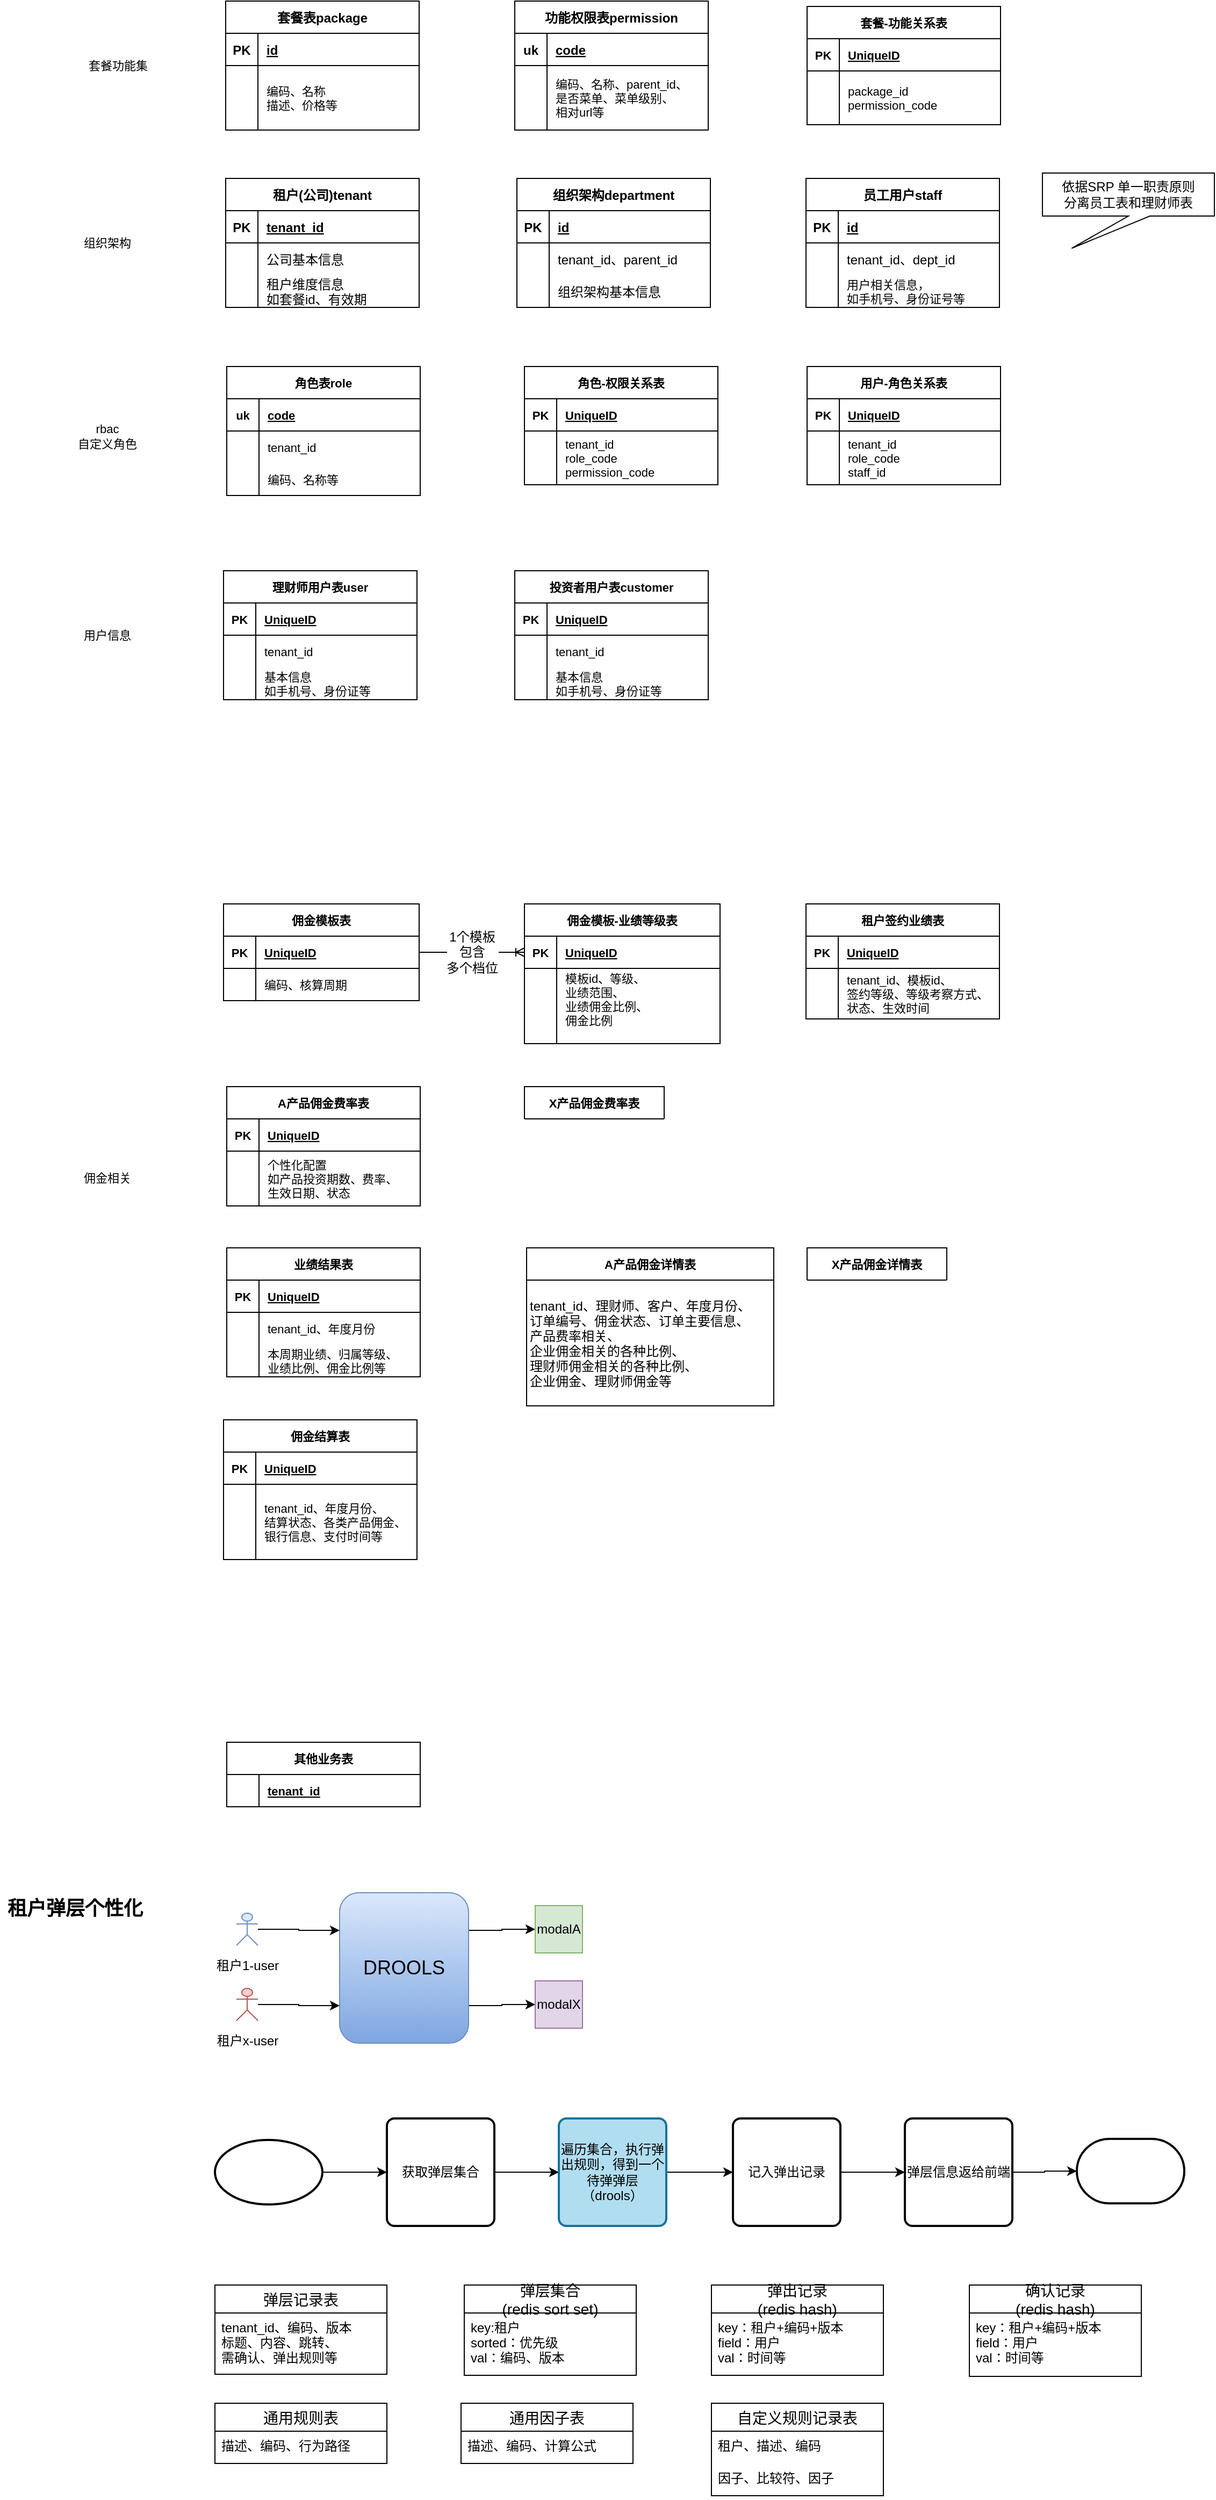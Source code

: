 <mxfile version="20.8.17" type="github">
  <diagram id="maClWrOg7QgQ0Ohysuew" name="第 1 页">
    <mxGraphModel dx="2767" dy="571" grid="1" gridSize="10" guides="1" tooltips="1" connect="1" arrows="1" fold="1" page="1" pageScale="1" pageWidth="827" pageHeight="1169" math="0" shadow="0">
      <root>
        <mxCell id="0" />
        <mxCell id="1" parent="0" />
        <mxCell id="e-nBvMjl9bTTZadjFj62-1" value="租户(公司)tenant" style="shape=table;startSize=30;container=1;collapsible=1;childLayout=tableLayout;fixedRows=1;rowLines=0;fontStyle=1;align=center;resizeLast=1;" parent="1" vertex="1">
          <mxGeometry x="-800" y="205" width="180" height="120" as="geometry" />
        </mxCell>
        <mxCell id="e-nBvMjl9bTTZadjFj62-2" value="" style="shape=tableRow;horizontal=0;startSize=0;swimlaneHead=0;swimlaneBody=0;fillColor=none;collapsible=0;dropTarget=0;points=[[0,0.5],[1,0.5]];portConstraint=eastwest;top=0;left=0;right=0;bottom=1;" parent="e-nBvMjl9bTTZadjFj62-1" vertex="1">
          <mxGeometry y="30" width="180" height="30" as="geometry" />
        </mxCell>
        <mxCell id="e-nBvMjl9bTTZadjFj62-3" value="PK" style="shape=partialRectangle;connectable=0;fillColor=none;top=0;left=0;bottom=0;right=0;fontStyle=1;overflow=hidden;" parent="e-nBvMjl9bTTZadjFj62-2" vertex="1">
          <mxGeometry width="30" height="30" as="geometry">
            <mxRectangle width="30" height="30" as="alternateBounds" />
          </mxGeometry>
        </mxCell>
        <mxCell id="e-nBvMjl9bTTZadjFj62-4" value="tenant_id" style="shape=partialRectangle;connectable=0;fillColor=none;top=0;left=0;bottom=0;right=0;align=left;spacingLeft=6;fontStyle=5;overflow=hidden;" parent="e-nBvMjl9bTTZadjFj62-2" vertex="1">
          <mxGeometry x="30" width="150" height="30" as="geometry">
            <mxRectangle width="150" height="30" as="alternateBounds" />
          </mxGeometry>
        </mxCell>
        <mxCell id="e-nBvMjl9bTTZadjFj62-5" value="" style="shape=tableRow;horizontal=0;startSize=0;swimlaneHead=0;swimlaneBody=0;fillColor=none;collapsible=0;dropTarget=0;points=[[0,0.5],[1,0.5]];portConstraint=eastwest;top=0;left=0;right=0;bottom=0;" parent="e-nBvMjl9bTTZadjFj62-1" vertex="1">
          <mxGeometry y="60" width="180" height="30" as="geometry" />
        </mxCell>
        <mxCell id="e-nBvMjl9bTTZadjFj62-6" value="" style="shape=partialRectangle;connectable=0;fillColor=none;top=0;left=0;bottom=0;right=0;editable=1;overflow=hidden;" parent="e-nBvMjl9bTTZadjFj62-5" vertex="1">
          <mxGeometry width="30" height="30" as="geometry">
            <mxRectangle width="30" height="30" as="alternateBounds" />
          </mxGeometry>
        </mxCell>
        <mxCell id="e-nBvMjl9bTTZadjFj62-7" value="公司基本信息" style="shape=partialRectangle;connectable=0;fillColor=none;top=0;left=0;bottom=0;right=0;align=left;spacingLeft=6;overflow=hidden;" parent="e-nBvMjl9bTTZadjFj62-5" vertex="1">
          <mxGeometry x="30" width="150" height="30" as="geometry">
            <mxRectangle width="150" height="30" as="alternateBounds" />
          </mxGeometry>
        </mxCell>
        <mxCell id="e-nBvMjl9bTTZadjFj62-8" value="" style="shape=tableRow;horizontal=0;startSize=0;swimlaneHead=0;swimlaneBody=0;fillColor=none;collapsible=0;dropTarget=0;points=[[0,0.5],[1,0.5]];portConstraint=eastwest;top=0;left=0;right=0;bottom=0;" parent="e-nBvMjl9bTTZadjFj62-1" vertex="1">
          <mxGeometry y="90" width="180" height="30" as="geometry" />
        </mxCell>
        <mxCell id="e-nBvMjl9bTTZadjFj62-9" value="" style="shape=partialRectangle;connectable=0;fillColor=none;top=0;left=0;bottom=0;right=0;editable=1;overflow=hidden;" parent="e-nBvMjl9bTTZadjFj62-8" vertex="1">
          <mxGeometry width="30" height="30" as="geometry">
            <mxRectangle width="30" height="30" as="alternateBounds" />
          </mxGeometry>
        </mxCell>
        <mxCell id="e-nBvMjl9bTTZadjFj62-10" value="租户维度信息&#xa;如套餐id、有效期" style="shape=partialRectangle;connectable=0;fillColor=none;top=0;left=0;bottom=0;right=0;align=left;spacingLeft=6;overflow=hidden;" parent="e-nBvMjl9bTTZadjFj62-8" vertex="1">
          <mxGeometry x="30" width="150" height="30" as="geometry">
            <mxRectangle width="150" height="30" as="alternateBounds" />
          </mxGeometry>
        </mxCell>
        <mxCell id="e-nBvMjl9bTTZadjFj62-14" value="组织架构department" style="shape=table;startSize=30;container=1;collapsible=1;childLayout=tableLayout;fixedRows=1;rowLines=0;fontStyle=1;align=center;resizeLast=1;" parent="1" vertex="1">
          <mxGeometry x="-529" y="205" width="180" height="120" as="geometry" />
        </mxCell>
        <mxCell id="e-nBvMjl9bTTZadjFj62-15" value="" style="shape=tableRow;horizontal=0;startSize=0;swimlaneHead=0;swimlaneBody=0;fillColor=none;collapsible=0;dropTarget=0;points=[[0,0.5],[1,0.5]];portConstraint=eastwest;top=0;left=0;right=0;bottom=1;" parent="e-nBvMjl9bTTZadjFj62-14" vertex="1">
          <mxGeometry y="30" width="180" height="30" as="geometry" />
        </mxCell>
        <mxCell id="e-nBvMjl9bTTZadjFj62-16" value="PK" style="shape=partialRectangle;connectable=0;fillColor=none;top=0;left=0;bottom=0;right=0;fontStyle=1;overflow=hidden;" parent="e-nBvMjl9bTTZadjFj62-15" vertex="1">
          <mxGeometry width="30" height="30" as="geometry">
            <mxRectangle width="30" height="30" as="alternateBounds" />
          </mxGeometry>
        </mxCell>
        <mxCell id="e-nBvMjl9bTTZadjFj62-17" value="id" style="shape=partialRectangle;connectable=0;fillColor=none;top=0;left=0;bottom=0;right=0;align=left;spacingLeft=6;fontStyle=5;overflow=hidden;" parent="e-nBvMjl9bTTZadjFj62-15" vertex="1">
          <mxGeometry x="30" width="150" height="30" as="geometry">
            <mxRectangle width="150" height="30" as="alternateBounds" />
          </mxGeometry>
        </mxCell>
        <mxCell id="e-nBvMjl9bTTZadjFj62-18" value="" style="shape=tableRow;horizontal=0;startSize=0;swimlaneHead=0;swimlaneBody=0;fillColor=none;collapsible=0;dropTarget=0;points=[[0,0.5],[1,0.5]];portConstraint=eastwest;top=0;left=0;right=0;bottom=0;" parent="e-nBvMjl9bTTZadjFj62-14" vertex="1">
          <mxGeometry y="60" width="180" height="30" as="geometry" />
        </mxCell>
        <mxCell id="e-nBvMjl9bTTZadjFj62-19" value="" style="shape=partialRectangle;connectable=0;fillColor=none;top=0;left=0;bottom=0;right=0;editable=1;overflow=hidden;" parent="e-nBvMjl9bTTZadjFj62-18" vertex="1">
          <mxGeometry width="30" height="30" as="geometry">
            <mxRectangle width="30" height="30" as="alternateBounds" />
          </mxGeometry>
        </mxCell>
        <mxCell id="e-nBvMjl9bTTZadjFj62-20" value="tenant_id、parent_id" style="shape=partialRectangle;connectable=0;fillColor=none;top=0;left=0;bottom=0;right=0;align=left;spacingLeft=6;overflow=hidden;" parent="e-nBvMjl9bTTZadjFj62-18" vertex="1">
          <mxGeometry x="30" width="150" height="30" as="geometry">
            <mxRectangle width="150" height="30" as="alternateBounds" />
          </mxGeometry>
        </mxCell>
        <mxCell id="e-nBvMjl9bTTZadjFj62-21" value="" style="shape=tableRow;horizontal=0;startSize=0;swimlaneHead=0;swimlaneBody=0;fillColor=none;collapsible=0;dropTarget=0;points=[[0,0.5],[1,0.5]];portConstraint=eastwest;top=0;left=0;right=0;bottom=0;" parent="e-nBvMjl9bTTZadjFj62-14" vertex="1">
          <mxGeometry y="90" width="180" height="30" as="geometry" />
        </mxCell>
        <mxCell id="e-nBvMjl9bTTZadjFj62-22" value="" style="shape=partialRectangle;connectable=0;fillColor=none;top=0;left=0;bottom=0;right=0;editable=1;overflow=hidden;" parent="e-nBvMjl9bTTZadjFj62-21" vertex="1">
          <mxGeometry width="30" height="30" as="geometry">
            <mxRectangle width="30" height="30" as="alternateBounds" />
          </mxGeometry>
        </mxCell>
        <mxCell id="e-nBvMjl9bTTZadjFj62-23" value="组织架构基本信息" style="shape=partialRectangle;connectable=0;fillColor=none;top=0;left=0;bottom=0;right=0;align=left;spacingLeft=6;overflow=hidden;" parent="e-nBvMjl9bTTZadjFj62-21" vertex="1">
          <mxGeometry x="30" width="150" height="30" as="geometry">
            <mxRectangle width="150" height="30" as="alternateBounds" />
          </mxGeometry>
        </mxCell>
        <mxCell id="e-nBvMjl9bTTZadjFj62-28" value="员工用户staff" style="shape=table;startSize=30;container=1;collapsible=1;childLayout=tableLayout;fixedRows=1;rowLines=0;fontStyle=1;align=center;resizeLast=1;" parent="1" vertex="1">
          <mxGeometry x="-260" y="205" width="180" height="120" as="geometry" />
        </mxCell>
        <mxCell id="e-nBvMjl9bTTZadjFj62-29" value="" style="shape=tableRow;horizontal=0;startSize=0;swimlaneHead=0;swimlaneBody=0;fillColor=none;collapsible=0;dropTarget=0;points=[[0,0.5],[1,0.5]];portConstraint=eastwest;top=0;left=0;right=0;bottom=1;" parent="e-nBvMjl9bTTZadjFj62-28" vertex="1">
          <mxGeometry y="30" width="180" height="30" as="geometry" />
        </mxCell>
        <mxCell id="e-nBvMjl9bTTZadjFj62-30" value="PK" style="shape=partialRectangle;connectable=0;fillColor=none;top=0;left=0;bottom=0;right=0;fontStyle=1;overflow=hidden;" parent="e-nBvMjl9bTTZadjFj62-29" vertex="1">
          <mxGeometry width="30" height="30" as="geometry">
            <mxRectangle width="30" height="30" as="alternateBounds" />
          </mxGeometry>
        </mxCell>
        <mxCell id="e-nBvMjl9bTTZadjFj62-31" value="id" style="shape=partialRectangle;connectable=0;fillColor=none;top=0;left=0;bottom=0;right=0;align=left;spacingLeft=6;fontStyle=5;overflow=hidden;" parent="e-nBvMjl9bTTZadjFj62-29" vertex="1">
          <mxGeometry x="30" width="150" height="30" as="geometry">
            <mxRectangle width="150" height="30" as="alternateBounds" />
          </mxGeometry>
        </mxCell>
        <mxCell id="e-nBvMjl9bTTZadjFj62-32" value="" style="shape=tableRow;horizontal=0;startSize=0;swimlaneHead=0;swimlaneBody=0;fillColor=none;collapsible=0;dropTarget=0;points=[[0,0.5],[1,0.5]];portConstraint=eastwest;top=0;left=0;right=0;bottom=0;" parent="e-nBvMjl9bTTZadjFj62-28" vertex="1">
          <mxGeometry y="60" width="180" height="30" as="geometry" />
        </mxCell>
        <mxCell id="e-nBvMjl9bTTZadjFj62-33" value="" style="shape=partialRectangle;connectable=0;fillColor=none;top=0;left=0;bottom=0;right=0;editable=1;overflow=hidden;" parent="e-nBvMjl9bTTZadjFj62-32" vertex="1">
          <mxGeometry width="30" height="30" as="geometry">
            <mxRectangle width="30" height="30" as="alternateBounds" />
          </mxGeometry>
        </mxCell>
        <mxCell id="e-nBvMjl9bTTZadjFj62-34" value="tenant_id、dept_id" style="shape=partialRectangle;connectable=0;fillColor=none;top=0;left=0;bottom=0;right=0;align=left;spacingLeft=6;overflow=hidden;" parent="e-nBvMjl9bTTZadjFj62-32" vertex="1">
          <mxGeometry x="30" width="150" height="30" as="geometry">
            <mxRectangle width="150" height="30" as="alternateBounds" />
          </mxGeometry>
        </mxCell>
        <mxCell id="e-nBvMjl9bTTZadjFj62-35" value="" style="shape=tableRow;horizontal=0;startSize=0;swimlaneHead=0;swimlaneBody=0;fillColor=none;collapsible=0;dropTarget=0;points=[[0,0.5],[1,0.5]];portConstraint=eastwest;top=0;left=0;right=0;bottom=0;" parent="e-nBvMjl9bTTZadjFj62-28" vertex="1">
          <mxGeometry y="90" width="180" height="30" as="geometry" />
        </mxCell>
        <mxCell id="e-nBvMjl9bTTZadjFj62-36" value="" style="shape=partialRectangle;connectable=0;fillColor=none;top=0;left=0;bottom=0;right=0;editable=1;overflow=hidden;" parent="e-nBvMjl9bTTZadjFj62-35" vertex="1">
          <mxGeometry width="30" height="30" as="geometry">
            <mxRectangle width="30" height="30" as="alternateBounds" />
          </mxGeometry>
        </mxCell>
        <mxCell id="e-nBvMjl9bTTZadjFj62-37" value="用户相关信息，&#xa;如手机号、身份证号等" style="shape=partialRectangle;connectable=0;fillColor=none;top=0;left=0;bottom=0;right=0;align=left;spacingLeft=6;overflow=hidden;fontSize=11;" parent="e-nBvMjl9bTTZadjFj62-35" vertex="1">
          <mxGeometry x="30" width="150" height="30" as="geometry">
            <mxRectangle width="150" height="30" as="alternateBounds" />
          </mxGeometry>
        </mxCell>
        <mxCell id="e-nBvMjl9bTTZadjFj62-41" value="功能权限表permission" style="shape=table;startSize=30;container=1;collapsible=1;childLayout=tableLayout;fixedRows=1;rowLines=0;fontStyle=1;align=center;resizeLast=1;" parent="1" vertex="1">
          <mxGeometry x="-531" y="40" width="180" height="120" as="geometry" />
        </mxCell>
        <mxCell id="e-nBvMjl9bTTZadjFj62-42" value="" style="shape=tableRow;horizontal=0;startSize=0;swimlaneHead=0;swimlaneBody=0;fillColor=none;collapsible=0;dropTarget=0;points=[[0,0.5],[1,0.5]];portConstraint=eastwest;top=0;left=0;right=0;bottom=1;" parent="e-nBvMjl9bTTZadjFj62-41" vertex="1">
          <mxGeometry y="30" width="180" height="30" as="geometry" />
        </mxCell>
        <mxCell id="e-nBvMjl9bTTZadjFj62-43" value="uk" style="shape=partialRectangle;connectable=0;fillColor=none;top=0;left=0;bottom=0;right=0;fontStyle=1;overflow=hidden;" parent="e-nBvMjl9bTTZadjFj62-42" vertex="1">
          <mxGeometry width="30" height="30" as="geometry">
            <mxRectangle width="30" height="30" as="alternateBounds" />
          </mxGeometry>
        </mxCell>
        <mxCell id="e-nBvMjl9bTTZadjFj62-44" value="code" style="shape=partialRectangle;connectable=0;fillColor=none;top=0;left=0;bottom=0;right=0;align=left;spacingLeft=6;fontStyle=5;overflow=hidden;" parent="e-nBvMjl9bTTZadjFj62-42" vertex="1">
          <mxGeometry x="30" width="150" height="30" as="geometry">
            <mxRectangle width="150" height="30" as="alternateBounds" />
          </mxGeometry>
        </mxCell>
        <mxCell id="e-nBvMjl9bTTZadjFj62-48" value="" style="shape=tableRow;horizontal=0;startSize=0;swimlaneHead=0;swimlaneBody=0;fillColor=none;collapsible=0;dropTarget=0;points=[[0,0.5],[1,0.5]];portConstraint=eastwest;top=0;left=0;right=0;bottom=0;" parent="e-nBvMjl9bTTZadjFj62-41" vertex="1">
          <mxGeometry y="60" width="180" height="60" as="geometry" />
        </mxCell>
        <mxCell id="e-nBvMjl9bTTZadjFj62-49" value="" style="shape=partialRectangle;connectable=0;fillColor=none;top=0;left=0;bottom=0;right=0;editable=1;overflow=hidden;" parent="e-nBvMjl9bTTZadjFj62-48" vertex="1">
          <mxGeometry width="30" height="60" as="geometry">
            <mxRectangle width="30" height="60" as="alternateBounds" />
          </mxGeometry>
        </mxCell>
        <mxCell id="e-nBvMjl9bTTZadjFj62-50" value="编码、名称、parent_id、&#xa;是否菜单、菜单级别、&#xa;相对url等" style="shape=partialRectangle;connectable=0;fillColor=none;top=0;left=0;bottom=0;right=0;align=left;spacingLeft=6;overflow=hidden;fontSize=11;" parent="e-nBvMjl9bTTZadjFj62-48" vertex="1">
          <mxGeometry x="30" width="150" height="60" as="geometry">
            <mxRectangle width="150" height="60" as="alternateBounds" />
          </mxGeometry>
        </mxCell>
        <mxCell id="e-nBvMjl9bTTZadjFj62-54" value="角色表role" style="shape=table;startSize=30;container=1;collapsible=1;childLayout=tableLayout;fixedRows=1;rowLines=0;fontStyle=1;align=center;resizeLast=1;fontSize=11;" parent="1" vertex="1">
          <mxGeometry x="-799" y="380" width="180" height="120" as="geometry" />
        </mxCell>
        <mxCell id="e-nBvMjl9bTTZadjFj62-55" value="" style="shape=tableRow;horizontal=0;startSize=0;swimlaneHead=0;swimlaneBody=0;fillColor=none;collapsible=0;dropTarget=0;points=[[0,0.5],[1,0.5]];portConstraint=eastwest;top=0;left=0;right=0;bottom=1;fontSize=11;" parent="e-nBvMjl9bTTZadjFj62-54" vertex="1">
          <mxGeometry y="30" width="180" height="30" as="geometry" />
        </mxCell>
        <mxCell id="e-nBvMjl9bTTZadjFj62-56" value="uk" style="shape=partialRectangle;connectable=0;fillColor=none;top=0;left=0;bottom=0;right=0;fontStyle=1;overflow=hidden;fontSize=11;" parent="e-nBvMjl9bTTZadjFj62-55" vertex="1">
          <mxGeometry width="30" height="30" as="geometry">
            <mxRectangle width="30" height="30" as="alternateBounds" />
          </mxGeometry>
        </mxCell>
        <mxCell id="e-nBvMjl9bTTZadjFj62-57" value="code" style="shape=partialRectangle;connectable=0;fillColor=none;top=0;left=0;bottom=0;right=0;align=left;spacingLeft=6;fontStyle=5;overflow=hidden;fontSize=11;" parent="e-nBvMjl9bTTZadjFj62-55" vertex="1">
          <mxGeometry x="30" width="150" height="30" as="geometry">
            <mxRectangle width="150" height="30" as="alternateBounds" />
          </mxGeometry>
        </mxCell>
        <mxCell id="e-nBvMjl9bTTZadjFj62-58" value="" style="shape=tableRow;horizontal=0;startSize=0;swimlaneHead=0;swimlaneBody=0;fillColor=none;collapsible=0;dropTarget=0;points=[[0,0.5],[1,0.5]];portConstraint=eastwest;top=0;left=0;right=0;bottom=0;fontSize=11;" parent="e-nBvMjl9bTTZadjFj62-54" vertex="1">
          <mxGeometry y="60" width="180" height="30" as="geometry" />
        </mxCell>
        <mxCell id="e-nBvMjl9bTTZadjFj62-59" value="" style="shape=partialRectangle;connectable=0;fillColor=none;top=0;left=0;bottom=0;right=0;editable=1;overflow=hidden;fontSize=11;" parent="e-nBvMjl9bTTZadjFj62-58" vertex="1">
          <mxGeometry width="30" height="30" as="geometry">
            <mxRectangle width="30" height="30" as="alternateBounds" />
          </mxGeometry>
        </mxCell>
        <mxCell id="e-nBvMjl9bTTZadjFj62-60" value="tenant_id" style="shape=partialRectangle;connectable=0;fillColor=none;top=0;left=0;bottom=0;right=0;align=left;spacingLeft=6;overflow=hidden;fontSize=11;" parent="e-nBvMjl9bTTZadjFj62-58" vertex="1">
          <mxGeometry x="30" width="150" height="30" as="geometry">
            <mxRectangle width="150" height="30" as="alternateBounds" />
          </mxGeometry>
        </mxCell>
        <mxCell id="e-nBvMjl9bTTZadjFj62-61" value="" style="shape=tableRow;horizontal=0;startSize=0;swimlaneHead=0;swimlaneBody=0;fillColor=none;collapsible=0;dropTarget=0;points=[[0,0.5],[1,0.5]];portConstraint=eastwest;top=0;left=0;right=0;bottom=0;fontSize=11;" parent="e-nBvMjl9bTTZadjFj62-54" vertex="1">
          <mxGeometry y="90" width="180" height="30" as="geometry" />
        </mxCell>
        <mxCell id="e-nBvMjl9bTTZadjFj62-62" value="" style="shape=partialRectangle;connectable=0;fillColor=none;top=0;left=0;bottom=0;right=0;editable=1;overflow=hidden;fontSize=11;" parent="e-nBvMjl9bTTZadjFj62-61" vertex="1">
          <mxGeometry width="30" height="30" as="geometry">
            <mxRectangle width="30" height="30" as="alternateBounds" />
          </mxGeometry>
        </mxCell>
        <mxCell id="e-nBvMjl9bTTZadjFj62-63" value="编码、名称等" style="shape=partialRectangle;connectable=0;fillColor=none;top=0;left=0;bottom=0;right=0;align=left;spacingLeft=6;overflow=hidden;fontSize=11;" parent="e-nBvMjl9bTTZadjFj62-61" vertex="1">
          <mxGeometry x="30" width="150" height="30" as="geometry">
            <mxRectangle width="150" height="30" as="alternateBounds" />
          </mxGeometry>
        </mxCell>
        <mxCell id="e-nBvMjl9bTTZadjFj62-67" value="角色-权限关系表" style="shape=table;startSize=30;container=1;collapsible=1;childLayout=tableLayout;fixedRows=1;rowLines=0;fontStyle=1;align=center;resizeLast=1;fontSize=11;" parent="1" vertex="1">
          <mxGeometry x="-522" y="380" width="180" height="110" as="geometry" />
        </mxCell>
        <mxCell id="e-nBvMjl9bTTZadjFj62-68" value="" style="shape=tableRow;horizontal=0;startSize=0;swimlaneHead=0;swimlaneBody=0;fillColor=none;collapsible=0;dropTarget=0;points=[[0,0.5],[1,0.5]];portConstraint=eastwest;top=0;left=0;right=0;bottom=1;fontSize=11;" parent="e-nBvMjl9bTTZadjFj62-67" vertex="1">
          <mxGeometry y="30" width="180" height="30" as="geometry" />
        </mxCell>
        <mxCell id="e-nBvMjl9bTTZadjFj62-69" value="PK" style="shape=partialRectangle;connectable=0;fillColor=none;top=0;left=0;bottom=0;right=0;fontStyle=1;overflow=hidden;fontSize=11;" parent="e-nBvMjl9bTTZadjFj62-68" vertex="1">
          <mxGeometry width="30" height="30" as="geometry">
            <mxRectangle width="30" height="30" as="alternateBounds" />
          </mxGeometry>
        </mxCell>
        <mxCell id="e-nBvMjl9bTTZadjFj62-70" value="UniqueID" style="shape=partialRectangle;connectable=0;fillColor=none;top=0;left=0;bottom=0;right=0;align=left;spacingLeft=6;fontStyle=5;overflow=hidden;fontSize=11;" parent="e-nBvMjl9bTTZadjFj62-68" vertex="1">
          <mxGeometry x="30" width="150" height="30" as="geometry">
            <mxRectangle width="150" height="30" as="alternateBounds" />
          </mxGeometry>
        </mxCell>
        <mxCell id="e-nBvMjl9bTTZadjFj62-71" value="" style="shape=tableRow;horizontal=0;startSize=0;swimlaneHead=0;swimlaneBody=0;fillColor=none;collapsible=0;dropTarget=0;points=[[0,0.5],[1,0.5]];portConstraint=eastwest;top=0;left=0;right=0;bottom=0;fontSize=11;" parent="e-nBvMjl9bTTZadjFj62-67" vertex="1">
          <mxGeometry y="60" width="180" height="50" as="geometry" />
        </mxCell>
        <mxCell id="e-nBvMjl9bTTZadjFj62-72" value="" style="shape=partialRectangle;connectable=0;fillColor=none;top=0;left=0;bottom=0;right=0;editable=1;overflow=hidden;fontSize=11;" parent="e-nBvMjl9bTTZadjFj62-71" vertex="1">
          <mxGeometry width="30" height="50" as="geometry">
            <mxRectangle width="30" height="50" as="alternateBounds" />
          </mxGeometry>
        </mxCell>
        <mxCell id="e-nBvMjl9bTTZadjFj62-73" value="tenant_id&#xa;role_code&#xa;permission_code" style="shape=partialRectangle;connectable=0;fillColor=none;top=0;left=0;bottom=0;right=0;align=left;spacingLeft=6;overflow=hidden;fontSize=11;" parent="e-nBvMjl9bTTZadjFj62-71" vertex="1">
          <mxGeometry x="30" width="150" height="50" as="geometry">
            <mxRectangle width="150" height="50" as="alternateBounds" />
          </mxGeometry>
        </mxCell>
        <mxCell id="e-nBvMjl9bTTZadjFj62-80" value="用户-角色关系表" style="shape=table;startSize=30;container=1;collapsible=1;childLayout=tableLayout;fixedRows=1;rowLines=0;fontStyle=1;align=center;resizeLast=1;fontSize=11;" parent="1" vertex="1">
          <mxGeometry x="-259" y="380" width="180" height="110" as="geometry" />
        </mxCell>
        <mxCell id="e-nBvMjl9bTTZadjFj62-81" value="" style="shape=tableRow;horizontal=0;startSize=0;swimlaneHead=0;swimlaneBody=0;fillColor=none;collapsible=0;dropTarget=0;points=[[0,0.5],[1,0.5]];portConstraint=eastwest;top=0;left=0;right=0;bottom=1;fontSize=11;" parent="e-nBvMjl9bTTZadjFj62-80" vertex="1">
          <mxGeometry y="30" width="180" height="30" as="geometry" />
        </mxCell>
        <mxCell id="e-nBvMjl9bTTZadjFj62-82" value="PK" style="shape=partialRectangle;connectable=0;fillColor=none;top=0;left=0;bottom=0;right=0;fontStyle=1;overflow=hidden;fontSize=11;" parent="e-nBvMjl9bTTZadjFj62-81" vertex="1">
          <mxGeometry width="30" height="30" as="geometry">
            <mxRectangle width="30" height="30" as="alternateBounds" />
          </mxGeometry>
        </mxCell>
        <mxCell id="e-nBvMjl9bTTZadjFj62-83" value="UniqueID" style="shape=partialRectangle;connectable=0;fillColor=none;top=0;left=0;bottom=0;right=0;align=left;spacingLeft=6;fontStyle=5;overflow=hidden;fontSize=11;" parent="e-nBvMjl9bTTZadjFj62-81" vertex="1">
          <mxGeometry x="30" width="150" height="30" as="geometry">
            <mxRectangle width="150" height="30" as="alternateBounds" />
          </mxGeometry>
        </mxCell>
        <mxCell id="e-nBvMjl9bTTZadjFj62-84" value="" style="shape=tableRow;horizontal=0;startSize=0;swimlaneHead=0;swimlaneBody=0;fillColor=none;collapsible=0;dropTarget=0;points=[[0,0.5],[1,0.5]];portConstraint=eastwest;top=0;left=0;right=0;bottom=0;fontSize=11;" parent="e-nBvMjl9bTTZadjFj62-80" vertex="1">
          <mxGeometry y="60" width="180" height="50" as="geometry" />
        </mxCell>
        <mxCell id="e-nBvMjl9bTTZadjFj62-85" value="" style="shape=partialRectangle;connectable=0;fillColor=none;top=0;left=0;bottom=0;right=0;editable=1;overflow=hidden;fontSize=11;" parent="e-nBvMjl9bTTZadjFj62-84" vertex="1">
          <mxGeometry width="30" height="50" as="geometry">
            <mxRectangle width="30" height="50" as="alternateBounds" />
          </mxGeometry>
        </mxCell>
        <mxCell id="e-nBvMjl9bTTZadjFj62-86" value="tenant_id&#xa;role_code&#xa;staff_id" style="shape=partialRectangle;connectable=0;fillColor=none;top=0;left=0;bottom=0;right=0;align=left;spacingLeft=6;overflow=hidden;fontSize=11;" parent="e-nBvMjl9bTTZadjFj62-84" vertex="1">
          <mxGeometry x="30" width="150" height="50" as="geometry">
            <mxRectangle width="150" height="50" as="alternateBounds" />
          </mxGeometry>
        </mxCell>
        <mxCell id="e-nBvMjl9bTTZadjFj62-93" value="理财师用户表user" style="shape=table;startSize=30;container=1;collapsible=1;childLayout=tableLayout;fixedRows=1;rowLines=0;fontStyle=1;align=center;resizeLast=1;fontSize=11;" parent="1" vertex="1">
          <mxGeometry x="-802" y="570" width="180" height="120" as="geometry" />
        </mxCell>
        <mxCell id="e-nBvMjl9bTTZadjFj62-94" value="" style="shape=tableRow;horizontal=0;startSize=0;swimlaneHead=0;swimlaneBody=0;fillColor=none;collapsible=0;dropTarget=0;points=[[0,0.5],[1,0.5]];portConstraint=eastwest;top=0;left=0;right=0;bottom=1;fontSize=11;" parent="e-nBvMjl9bTTZadjFj62-93" vertex="1">
          <mxGeometry y="30" width="180" height="30" as="geometry" />
        </mxCell>
        <mxCell id="e-nBvMjl9bTTZadjFj62-95" value="PK" style="shape=partialRectangle;connectable=0;fillColor=none;top=0;left=0;bottom=0;right=0;fontStyle=1;overflow=hidden;fontSize=11;" parent="e-nBvMjl9bTTZadjFj62-94" vertex="1">
          <mxGeometry width="30" height="30" as="geometry">
            <mxRectangle width="30" height="30" as="alternateBounds" />
          </mxGeometry>
        </mxCell>
        <mxCell id="e-nBvMjl9bTTZadjFj62-96" value="UniqueID" style="shape=partialRectangle;connectable=0;fillColor=none;top=0;left=0;bottom=0;right=0;align=left;spacingLeft=6;fontStyle=5;overflow=hidden;fontSize=11;" parent="e-nBvMjl9bTTZadjFj62-94" vertex="1">
          <mxGeometry x="30" width="150" height="30" as="geometry">
            <mxRectangle width="150" height="30" as="alternateBounds" />
          </mxGeometry>
        </mxCell>
        <mxCell id="e-nBvMjl9bTTZadjFj62-97" value="" style="shape=tableRow;horizontal=0;startSize=0;swimlaneHead=0;swimlaneBody=0;fillColor=none;collapsible=0;dropTarget=0;points=[[0,0.5],[1,0.5]];portConstraint=eastwest;top=0;left=0;right=0;bottom=0;fontSize=11;" parent="e-nBvMjl9bTTZadjFj62-93" vertex="1">
          <mxGeometry y="60" width="180" height="30" as="geometry" />
        </mxCell>
        <mxCell id="e-nBvMjl9bTTZadjFj62-98" value="" style="shape=partialRectangle;connectable=0;fillColor=none;top=0;left=0;bottom=0;right=0;editable=1;overflow=hidden;fontSize=11;" parent="e-nBvMjl9bTTZadjFj62-97" vertex="1">
          <mxGeometry width="30" height="30" as="geometry">
            <mxRectangle width="30" height="30" as="alternateBounds" />
          </mxGeometry>
        </mxCell>
        <mxCell id="e-nBvMjl9bTTZadjFj62-99" value="tenant_id" style="shape=partialRectangle;connectable=0;fillColor=none;top=0;left=0;bottom=0;right=0;align=left;spacingLeft=6;overflow=hidden;fontSize=11;" parent="e-nBvMjl9bTTZadjFj62-97" vertex="1">
          <mxGeometry x="30" width="150" height="30" as="geometry">
            <mxRectangle width="150" height="30" as="alternateBounds" />
          </mxGeometry>
        </mxCell>
        <mxCell id="e-nBvMjl9bTTZadjFj62-100" value="" style="shape=tableRow;horizontal=0;startSize=0;swimlaneHead=0;swimlaneBody=0;fillColor=none;collapsible=0;dropTarget=0;points=[[0,0.5],[1,0.5]];portConstraint=eastwest;top=0;left=0;right=0;bottom=0;fontSize=11;" parent="e-nBvMjl9bTTZadjFj62-93" vertex="1">
          <mxGeometry y="90" width="180" height="30" as="geometry" />
        </mxCell>
        <mxCell id="e-nBvMjl9bTTZadjFj62-101" value="" style="shape=partialRectangle;connectable=0;fillColor=none;top=0;left=0;bottom=0;right=0;editable=1;overflow=hidden;fontSize=11;" parent="e-nBvMjl9bTTZadjFj62-100" vertex="1">
          <mxGeometry width="30" height="30" as="geometry">
            <mxRectangle width="30" height="30" as="alternateBounds" />
          </mxGeometry>
        </mxCell>
        <mxCell id="e-nBvMjl9bTTZadjFj62-102" value="基本信息&#xa;如手机号、身份证等" style="shape=partialRectangle;connectable=0;fillColor=none;top=0;left=0;bottom=0;right=0;align=left;spacingLeft=6;overflow=hidden;fontSize=11;" parent="e-nBvMjl9bTTZadjFj62-100" vertex="1">
          <mxGeometry x="30" width="150" height="30" as="geometry">
            <mxRectangle width="150" height="30" as="alternateBounds" />
          </mxGeometry>
        </mxCell>
        <mxCell id="e-nBvMjl9bTTZadjFj62-106" value="其他业务表" style="shape=table;startSize=30;container=1;collapsible=1;childLayout=tableLayout;fixedRows=1;rowLines=0;fontStyle=1;align=center;resizeLast=1;fontSize=11;" parent="1" vertex="1">
          <mxGeometry x="-799" y="1660" width="180" height="60" as="geometry" />
        </mxCell>
        <mxCell id="e-nBvMjl9bTTZadjFj62-107" value="" style="shape=tableRow;horizontal=0;startSize=0;swimlaneHead=0;swimlaneBody=0;fillColor=none;collapsible=0;dropTarget=0;points=[[0,0.5],[1,0.5]];portConstraint=eastwest;top=0;left=0;right=0;bottom=1;fontSize=11;" parent="e-nBvMjl9bTTZadjFj62-106" vertex="1">
          <mxGeometry y="30" width="180" height="30" as="geometry" />
        </mxCell>
        <mxCell id="e-nBvMjl9bTTZadjFj62-108" value="" style="shape=partialRectangle;connectable=0;fillColor=none;top=0;left=0;bottom=0;right=0;fontStyle=1;overflow=hidden;fontSize=11;" parent="e-nBvMjl9bTTZadjFj62-107" vertex="1">
          <mxGeometry width="30" height="30" as="geometry">
            <mxRectangle width="30" height="30" as="alternateBounds" />
          </mxGeometry>
        </mxCell>
        <mxCell id="e-nBvMjl9bTTZadjFj62-109" value="tenant_id" style="shape=partialRectangle;connectable=0;fillColor=none;top=0;left=0;bottom=0;right=0;align=left;spacingLeft=6;fontStyle=5;overflow=hidden;fontSize=11;" parent="e-nBvMjl9bTTZadjFj62-107" vertex="1">
          <mxGeometry x="30" width="150" height="30" as="geometry">
            <mxRectangle width="150" height="30" as="alternateBounds" />
          </mxGeometry>
        </mxCell>
        <mxCell id="e-nBvMjl9bTTZadjFj62-119" value="投资者用户表customer" style="shape=table;startSize=30;container=1;collapsible=1;childLayout=tableLayout;fixedRows=1;rowLines=0;fontStyle=1;align=center;resizeLast=1;fontSize=11;" parent="1" vertex="1">
          <mxGeometry x="-531" y="570" width="180" height="120" as="geometry" />
        </mxCell>
        <mxCell id="e-nBvMjl9bTTZadjFj62-120" value="" style="shape=tableRow;horizontal=0;startSize=0;swimlaneHead=0;swimlaneBody=0;fillColor=none;collapsible=0;dropTarget=0;points=[[0,0.5],[1,0.5]];portConstraint=eastwest;top=0;left=0;right=0;bottom=1;fontSize=11;" parent="e-nBvMjl9bTTZadjFj62-119" vertex="1">
          <mxGeometry y="30" width="180" height="30" as="geometry" />
        </mxCell>
        <mxCell id="e-nBvMjl9bTTZadjFj62-121" value="PK" style="shape=partialRectangle;connectable=0;fillColor=none;top=0;left=0;bottom=0;right=0;fontStyle=1;overflow=hidden;fontSize=11;" parent="e-nBvMjl9bTTZadjFj62-120" vertex="1">
          <mxGeometry width="30" height="30" as="geometry">
            <mxRectangle width="30" height="30" as="alternateBounds" />
          </mxGeometry>
        </mxCell>
        <mxCell id="e-nBvMjl9bTTZadjFj62-122" value="UniqueID" style="shape=partialRectangle;connectable=0;fillColor=none;top=0;left=0;bottom=0;right=0;align=left;spacingLeft=6;fontStyle=5;overflow=hidden;fontSize=11;" parent="e-nBvMjl9bTTZadjFj62-120" vertex="1">
          <mxGeometry x="30" width="150" height="30" as="geometry">
            <mxRectangle width="150" height="30" as="alternateBounds" />
          </mxGeometry>
        </mxCell>
        <mxCell id="e-nBvMjl9bTTZadjFj62-123" value="" style="shape=tableRow;horizontal=0;startSize=0;swimlaneHead=0;swimlaneBody=0;fillColor=none;collapsible=0;dropTarget=0;points=[[0,0.5],[1,0.5]];portConstraint=eastwest;top=0;left=0;right=0;bottom=0;fontSize=11;" parent="e-nBvMjl9bTTZadjFj62-119" vertex="1">
          <mxGeometry y="60" width="180" height="30" as="geometry" />
        </mxCell>
        <mxCell id="e-nBvMjl9bTTZadjFj62-124" value="" style="shape=partialRectangle;connectable=0;fillColor=none;top=0;left=0;bottom=0;right=0;editable=1;overflow=hidden;fontSize=11;" parent="e-nBvMjl9bTTZadjFj62-123" vertex="1">
          <mxGeometry width="30" height="30" as="geometry">
            <mxRectangle width="30" height="30" as="alternateBounds" />
          </mxGeometry>
        </mxCell>
        <mxCell id="e-nBvMjl9bTTZadjFj62-125" value="tenant_id" style="shape=partialRectangle;connectable=0;fillColor=none;top=0;left=0;bottom=0;right=0;align=left;spacingLeft=6;overflow=hidden;fontSize=11;" parent="e-nBvMjl9bTTZadjFj62-123" vertex="1">
          <mxGeometry x="30" width="150" height="30" as="geometry">
            <mxRectangle width="150" height="30" as="alternateBounds" />
          </mxGeometry>
        </mxCell>
        <mxCell id="e-nBvMjl9bTTZadjFj62-126" value="" style="shape=tableRow;horizontal=0;startSize=0;swimlaneHead=0;swimlaneBody=0;fillColor=none;collapsible=0;dropTarget=0;points=[[0,0.5],[1,0.5]];portConstraint=eastwest;top=0;left=0;right=0;bottom=0;fontSize=11;" parent="e-nBvMjl9bTTZadjFj62-119" vertex="1">
          <mxGeometry y="90" width="180" height="30" as="geometry" />
        </mxCell>
        <mxCell id="e-nBvMjl9bTTZadjFj62-127" value="" style="shape=partialRectangle;connectable=0;fillColor=none;top=0;left=0;bottom=0;right=0;editable=1;overflow=hidden;fontSize=11;" parent="e-nBvMjl9bTTZadjFj62-126" vertex="1">
          <mxGeometry width="30" height="30" as="geometry">
            <mxRectangle width="30" height="30" as="alternateBounds" />
          </mxGeometry>
        </mxCell>
        <mxCell id="e-nBvMjl9bTTZadjFj62-128" value="基本信息&#xa;如手机号、身份证等" style="shape=partialRectangle;connectable=0;fillColor=none;top=0;left=0;bottom=0;right=0;align=left;spacingLeft=6;overflow=hidden;fontSize=11;" parent="e-nBvMjl9bTTZadjFj62-126" vertex="1">
          <mxGeometry x="30" width="150" height="30" as="geometry">
            <mxRectangle width="150" height="30" as="alternateBounds" />
          </mxGeometry>
        </mxCell>
        <mxCell id="9XLaZ2Aay8Pf5QV0UXbS-2" value="套餐表package" style="shape=table;startSize=30;container=1;collapsible=1;childLayout=tableLayout;fixedRows=1;rowLines=0;fontStyle=1;align=center;resizeLast=1;" parent="1" vertex="1">
          <mxGeometry x="-800" y="40" width="180" height="120" as="geometry" />
        </mxCell>
        <mxCell id="9XLaZ2Aay8Pf5QV0UXbS-3" value="" style="shape=tableRow;horizontal=0;startSize=0;swimlaneHead=0;swimlaneBody=0;fillColor=none;collapsible=0;dropTarget=0;points=[[0,0.5],[1,0.5]];portConstraint=eastwest;top=0;left=0;right=0;bottom=1;" parent="9XLaZ2Aay8Pf5QV0UXbS-2" vertex="1">
          <mxGeometry y="30" width="180" height="30" as="geometry" />
        </mxCell>
        <mxCell id="9XLaZ2Aay8Pf5QV0UXbS-4" value="PK" style="shape=partialRectangle;connectable=0;fillColor=none;top=0;left=0;bottom=0;right=0;fontStyle=1;overflow=hidden;" parent="9XLaZ2Aay8Pf5QV0UXbS-3" vertex="1">
          <mxGeometry width="30" height="30" as="geometry">
            <mxRectangle width="30" height="30" as="alternateBounds" />
          </mxGeometry>
        </mxCell>
        <mxCell id="9XLaZ2Aay8Pf5QV0UXbS-5" value="id" style="shape=partialRectangle;connectable=0;fillColor=none;top=0;left=0;bottom=0;right=0;align=left;spacingLeft=6;fontStyle=5;overflow=hidden;" parent="9XLaZ2Aay8Pf5QV0UXbS-3" vertex="1">
          <mxGeometry x="30" width="150" height="30" as="geometry">
            <mxRectangle width="150" height="30" as="alternateBounds" />
          </mxGeometry>
        </mxCell>
        <mxCell id="9XLaZ2Aay8Pf5QV0UXbS-6" value="" style="shape=tableRow;horizontal=0;startSize=0;swimlaneHead=0;swimlaneBody=0;fillColor=none;collapsible=0;dropTarget=0;points=[[0,0.5],[1,0.5]];portConstraint=eastwest;top=0;left=0;right=0;bottom=0;" parent="9XLaZ2Aay8Pf5QV0UXbS-2" vertex="1">
          <mxGeometry y="60" width="180" height="60" as="geometry" />
        </mxCell>
        <mxCell id="9XLaZ2Aay8Pf5QV0UXbS-7" value="" style="shape=partialRectangle;connectable=0;fillColor=none;top=0;left=0;bottom=0;right=0;editable=1;overflow=hidden;" parent="9XLaZ2Aay8Pf5QV0UXbS-6" vertex="1">
          <mxGeometry width="30" height="60" as="geometry">
            <mxRectangle width="30" height="60" as="alternateBounds" />
          </mxGeometry>
        </mxCell>
        <mxCell id="9XLaZ2Aay8Pf5QV0UXbS-8" value="编码、名称&#xa;描述、价格等" style="shape=partialRectangle;connectable=0;fillColor=none;top=0;left=0;bottom=0;right=0;align=left;spacingLeft=6;overflow=hidden;fontSize=11;" parent="9XLaZ2Aay8Pf5QV0UXbS-6" vertex="1">
          <mxGeometry x="30" width="150" height="60" as="geometry">
            <mxRectangle width="150" height="60" as="alternateBounds" />
          </mxGeometry>
        </mxCell>
        <mxCell id="9XLaZ2Aay8Pf5QV0UXbS-9" value="套餐-功能关系表" style="shape=table;startSize=30;container=1;collapsible=1;childLayout=tableLayout;fixedRows=1;rowLines=0;fontStyle=1;align=center;resizeLast=1;fontSize=11;" parent="1" vertex="1">
          <mxGeometry x="-259" y="45" width="180" height="110" as="geometry" />
        </mxCell>
        <mxCell id="9XLaZ2Aay8Pf5QV0UXbS-10" value="" style="shape=tableRow;horizontal=0;startSize=0;swimlaneHead=0;swimlaneBody=0;fillColor=none;collapsible=0;dropTarget=0;points=[[0,0.5],[1,0.5]];portConstraint=eastwest;top=0;left=0;right=0;bottom=1;fontSize=11;" parent="9XLaZ2Aay8Pf5QV0UXbS-9" vertex="1">
          <mxGeometry y="30" width="180" height="30" as="geometry" />
        </mxCell>
        <mxCell id="9XLaZ2Aay8Pf5QV0UXbS-11" value="PK" style="shape=partialRectangle;connectable=0;fillColor=none;top=0;left=0;bottom=0;right=0;fontStyle=1;overflow=hidden;fontSize=11;" parent="9XLaZ2Aay8Pf5QV0UXbS-10" vertex="1">
          <mxGeometry width="30" height="30" as="geometry">
            <mxRectangle width="30" height="30" as="alternateBounds" />
          </mxGeometry>
        </mxCell>
        <mxCell id="9XLaZ2Aay8Pf5QV0UXbS-12" value="UniqueID" style="shape=partialRectangle;connectable=0;fillColor=none;top=0;left=0;bottom=0;right=0;align=left;spacingLeft=6;fontStyle=5;overflow=hidden;fontSize=11;" parent="9XLaZ2Aay8Pf5QV0UXbS-10" vertex="1">
          <mxGeometry x="30" width="150" height="30" as="geometry">
            <mxRectangle width="150" height="30" as="alternateBounds" />
          </mxGeometry>
        </mxCell>
        <mxCell id="9XLaZ2Aay8Pf5QV0UXbS-13" value="" style="shape=tableRow;horizontal=0;startSize=0;swimlaneHead=0;swimlaneBody=0;fillColor=none;collapsible=0;dropTarget=0;points=[[0,0.5],[1,0.5]];portConstraint=eastwest;top=0;left=0;right=0;bottom=0;fontSize=11;" parent="9XLaZ2Aay8Pf5QV0UXbS-9" vertex="1">
          <mxGeometry y="60" width="180" height="50" as="geometry" />
        </mxCell>
        <mxCell id="9XLaZ2Aay8Pf5QV0UXbS-14" value="" style="shape=partialRectangle;connectable=0;fillColor=none;top=0;left=0;bottom=0;right=0;editable=1;overflow=hidden;fontSize=11;" parent="9XLaZ2Aay8Pf5QV0UXbS-13" vertex="1">
          <mxGeometry width="30" height="50" as="geometry">
            <mxRectangle width="30" height="50" as="alternateBounds" />
          </mxGeometry>
        </mxCell>
        <mxCell id="9XLaZ2Aay8Pf5QV0UXbS-15" value="package_id&#xa;permission_code" style="shape=partialRectangle;connectable=0;fillColor=none;top=0;left=0;bottom=0;right=0;align=left;spacingLeft=6;overflow=hidden;fontSize=11;" parent="9XLaZ2Aay8Pf5QV0UXbS-13" vertex="1">
          <mxGeometry x="30" width="150" height="50" as="geometry">
            <mxRectangle width="150" height="50" as="alternateBounds" />
          </mxGeometry>
        </mxCell>
        <mxCell id="9XLaZ2Aay8Pf5QV0UXbS-16" value="套餐功能集" style="text;html=1;strokeColor=none;fillColor=none;align=center;verticalAlign=middle;whiteSpace=wrap;rounded=0;fontSize=11;" parent="1" vertex="1">
          <mxGeometry x="-960" y="85" width="120" height="30" as="geometry" />
        </mxCell>
        <mxCell id="9XLaZ2Aay8Pf5QV0UXbS-17" value="组织架构" style="text;html=1;strokeColor=none;fillColor=none;align=center;verticalAlign=middle;whiteSpace=wrap;rounded=0;fontSize=11;" parent="1" vertex="1">
          <mxGeometry x="-940" y="250" width="60" height="30" as="geometry" />
        </mxCell>
        <mxCell id="9XLaZ2Aay8Pf5QV0UXbS-18" value="rbac&lt;br&gt;自定义角色" style="text;html=1;strokeColor=none;fillColor=none;align=center;verticalAlign=middle;whiteSpace=wrap;rounded=0;fontSize=11;" parent="1" vertex="1">
          <mxGeometry x="-950" y="430" width="80" height="30" as="geometry" />
        </mxCell>
        <mxCell id="9XLaZ2Aay8Pf5QV0UXbS-19" value="佣金模板-业绩等级表" style="shape=table;startSize=30;container=1;collapsible=1;childLayout=tableLayout;fixedRows=1;rowLines=0;fontStyle=1;align=center;resizeLast=1;fontSize=11;" parent="1" vertex="1">
          <mxGeometry x="-522" y="880" width="182" height="130" as="geometry" />
        </mxCell>
        <mxCell id="9XLaZ2Aay8Pf5QV0UXbS-20" value="" style="shape=tableRow;horizontal=0;startSize=0;swimlaneHead=0;swimlaneBody=0;fillColor=none;collapsible=0;dropTarget=0;points=[[0,0.5],[1,0.5]];portConstraint=eastwest;top=0;left=0;right=0;bottom=1;fontSize=11;" parent="9XLaZ2Aay8Pf5QV0UXbS-19" vertex="1">
          <mxGeometry y="30" width="182" height="30" as="geometry" />
        </mxCell>
        <mxCell id="9XLaZ2Aay8Pf5QV0UXbS-21" value="PK" style="shape=partialRectangle;connectable=0;fillColor=none;top=0;left=0;bottom=0;right=0;fontStyle=1;overflow=hidden;fontSize=11;" parent="9XLaZ2Aay8Pf5QV0UXbS-20" vertex="1">
          <mxGeometry width="30" height="30" as="geometry">
            <mxRectangle width="30" height="30" as="alternateBounds" />
          </mxGeometry>
        </mxCell>
        <mxCell id="9XLaZ2Aay8Pf5QV0UXbS-22" value="UniqueID" style="shape=partialRectangle;connectable=0;fillColor=none;top=0;left=0;bottom=0;right=0;align=left;spacingLeft=6;fontStyle=5;overflow=hidden;fontSize=11;" parent="9XLaZ2Aay8Pf5QV0UXbS-20" vertex="1">
          <mxGeometry x="30" width="152" height="30" as="geometry">
            <mxRectangle width="152" height="30" as="alternateBounds" />
          </mxGeometry>
        </mxCell>
        <mxCell id="9XLaZ2Aay8Pf5QV0UXbS-23" value="" style="shape=tableRow;horizontal=0;startSize=0;swimlaneHead=0;swimlaneBody=0;fillColor=none;collapsible=0;dropTarget=0;points=[[0,0.5],[1,0.5]];portConstraint=eastwest;top=0;left=0;right=0;bottom=0;fontSize=11;" parent="9XLaZ2Aay8Pf5QV0UXbS-19" vertex="1">
          <mxGeometry y="60" width="182" height="70" as="geometry" />
        </mxCell>
        <mxCell id="9XLaZ2Aay8Pf5QV0UXbS-24" value="" style="shape=partialRectangle;connectable=0;fillColor=none;top=0;left=0;bottom=0;right=0;editable=1;overflow=hidden;fontSize=11;" parent="9XLaZ2Aay8Pf5QV0UXbS-23" vertex="1">
          <mxGeometry width="30" height="70" as="geometry">
            <mxRectangle width="30" height="70" as="alternateBounds" />
          </mxGeometry>
        </mxCell>
        <mxCell id="9XLaZ2Aay8Pf5QV0UXbS-25" value="模板id、等级、&#xa;业绩范围、&#xa;业绩佣金比例、&#xa;佣金比例&#xa;" style="shape=partialRectangle;connectable=0;fillColor=none;top=0;left=0;bottom=0;right=0;align=left;spacingLeft=6;overflow=hidden;fontSize=11;" parent="9XLaZ2Aay8Pf5QV0UXbS-23" vertex="1">
          <mxGeometry x="30" width="152" height="70" as="geometry">
            <mxRectangle width="152" height="70" as="alternateBounds" />
          </mxGeometry>
        </mxCell>
        <mxCell id="9XLaZ2Aay8Pf5QV0UXbS-32" value="A产品佣金费率表" style="shape=table;startSize=30;container=1;collapsible=1;childLayout=tableLayout;fixedRows=1;rowLines=0;fontStyle=1;align=center;resizeLast=1;fontSize=11;" parent="1" vertex="1">
          <mxGeometry x="-799" y="1050" width="180" height="111" as="geometry" />
        </mxCell>
        <mxCell id="9XLaZ2Aay8Pf5QV0UXbS-33" value="" style="shape=tableRow;horizontal=0;startSize=0;swimlaneHead=0;swimlaneBody=0;fillColor=none;collapsible=0;dropTarget=0;points=[[0,0.5],[1,0.5]];portConstraint=eastwest;top=0;left=0;right=0;bottom=1;fontSize=11;" parent="9XLaZ2Aay8Pf5QV0UXbS-32" vertex="1">
          <mxGeometry y="30" width="180" height="30" as="geometry" />
        </mxCell>
        <mxCell id="9XLaZ2Aay8Pf5QV0UXbS-34" value="PK" style="shape=partialRectangle;connectable=0;fillColor=none;top=0;left=0;bottom=0;right=0;fontStyle=1;overflow=hidden;fontSize=11;" parent="9XLaZ2Aay8Pf5QV0UXbS-33" vertex="1">
          <mxGeometry width="30" height="30" as="geometry">
            <mxRectangle width="30" height="30" as="alternateBounds" />
          </mxGeometry>
        </mxCell>
        <mxCell id="9XLaZ2Aay8Pf5QV0UXbS-35" value="UniqueID" style="shape=partialRectangle;connectable=0;fillColor=none;top=0;left=0;bottom=0;right=0;align=left;spacingLeft=6;fontStyle=5;overflow=hidden;fontSize=11;" parent="9XLaZ2Aay8Pf5QV0UXbS-33" vertex="1">
          <mxGeometry x="30" width="150" height="30" as="geometry">
            <mxRectangle width="150" height="30" as="alternateBounds" />
          </mxGeometry>
        </mxCell>
        <mxCell id="9XLaZ2Aay8Pf5QV0UXbS-39" value="" style="shape=tableRow;horizontal=0;startSize=0;swimlaneHead=0;swimlaneBody=0;fillColor=none;collapsible=0;dropTarget=0;points=[[0,0.5],[1,0.5]];portConstraint=eastwest;top=0;left=0;right=0;bottom=0;fontSize=11;" parent="9XLaZ2Aay8Pf5QV0UXbS-32" vertex="1">
          <mxGeometry y="60" width="180" height="51" as="geometry" />
        </mxCell>
        <mxCell id="9XLaZ2Aay8Pf5QV0UXbS-40" value="" style="shape=partialRectangle;connectable=0;fillColor=none;top=0;left=0;bottom=0;right=0;editable=1;overflow=hidden;fontSize=11;" parent="9XLaZ2Aay8Pf5QV0UXbS-39" vertex="1">
          <mxGeometry width="30" height="51" as="geometry">
            <mxRectangle width="30" height="51" as="alternateBounds" />
          </mxGeometry>
        </mxCell>
        <mxCell id="9XLaZ2Aay8Pf5QV0UXbS-41" value="个性化配置&#xa;如产品投资期数、费率、&#xa;生效日期、状态" style="shape=partialRectangle;connectable=0;fillColor=none;top=0;left=0;bottom=0;right=0;align=left;spacingLeft=6;overflow=hidden;fontSize=11;" parent="9XLaZ2Aay8Pf5QV0UXbS-39" vertex="1">
          <mxGeometry x="30" width="150" height="51" as="geometry">
            <mxRectangle width="150" height="51" as="alternateBounds" />
          </mxGeometry>
        </mxCell>
        <mxCell id="9XLaZ2Aay8Pf5QV0UXbS-45" value="X产品佣金费率表" style="shape=table;startSize=30;container=1;collapsible=1;childLayout=tableLayout;fixedRows=1;rowLines=0;fontStyle=1;align=center;resizeLast=1;fontSize=11;" parent="1" vertex="1" collapsed="1">
          <mxGeometry x="-522" y="1050" width="130" height="30" as="geometry">
            <mxRectangle x="-522" y="1050" width="180" height="90" as="alternateBounds" />
          </mxGeometry>
        </mxCell>
        <mxCell id="9XLaZ2Aay8Pf5QV0UXbS-46" value="" style="shape=tableRow;horizontal=0;startSize=0;swimlaneHead=0;swimlaneBody=0;fillColor=none;collapsible=0;dropTarget=0;points=[[0,0.5],[1,0.5]];portConstraint=eastwest;top=0;left=0;right=0;bottom=1;fontSize=11;" parent="9XLaZ2Aay8Pf5QV0UXbS-45" vertex="1">
          <mxGeometry y="30" width="180" height="30" as="geometry" />
        </mxCell>
        <mxCell id="9XLaZ2Aay8Pf5QV0UXbS-47" value="PK" style="shape=partialRectangle;connectable=0;fillColor=none;top=0;left=0;bottom=0;right=0;fontStyle=1;overflow=hidden;fontSize=11;" parent="9XLaZ2Aay8Pf5QV0UXbS-46" vertex="1">
          <mxGeometry width="30" height="30" as="geometry">
            <mxRectangle width="30" height="30" as="alternateBounds" />
          </mxGeometry>
        </mxCell>
        <mxCell id="9XLaZ2Aay8Pf5QV0UXbS-48" value="UniqueID" style="shape=partialRectangle;connectable=0;fillColor=none;top=0;left=0;bottom=0;right=0;align=left;spacingLeft=6;fontStyle=5;overflow=hidden;fontSize=11;" parent="9XLaZ2Aay8Pf5QV0UXbS-46" vertex="1">
          <mxGeometry x="30" width="150" height="30" as="geometry">
            <mxRectangle width="150" height="30" as="alternateBounds" />
          </mxGeometry>
        </mxCell>
        <mxCell id="9XLaZ2Aay8Pf5QV0UXbS-49" value="" style="shape=tableRow;horizontal=0;startSize=0;swimlaneHead=0;swimlaneBody=0;fillColor=none;collapsible=0;dropTarget=0;points=[[0,0.5],[1,0.5]];portConstraint=eastwest;top=0;left=0;right=0;bottom=0;fontSize=11;" parent="9XLaZ2Aay8Pf5QV0UXbS-45" vertex="1">
          <mxGeometry y="60" width="180" height="30" as="geometry" />
        </mxCell>
        <mxCell id="9XLaZ2Aay8Pf5QV0UXbS-50" value="" style="shape=partialRectangle;connectable=0;fillColor=none;top=0;left=0;bottom=0;right=0;editable=1;overflow=hidden;fontSize=11;" parent="9XLaZ2Aay8Pf5QV0UXbS-49" vertex="1">
          <mxGeometry width="30" height="30" as="geometry">
            <mxRectangle width="30" height="30" as="alternateBounds" />
          </mxGeometry>
        </mxCell>
        <mxCell id="9XLaZ2Aay8Pf5QV0UXbS-51" value="个性化配置&#xa;如产品投资期数、费率" style="shape=partialRectangle;connectable=0;fillColor=none;top=0;left=0;bottom=0;right=0;align=left;spacingLeft=6;overflow=hidden;fontSize=11;" parent="9XLaZ2Aay8Pf5QV0UXbS-49" vertex="1">
          <mxGeometry x="30" width="150" height="30" as="geometry">
            <mxRectangle width="150" height="30" as="alternateBounds" />
          </mxGeometry>
        </mxCell>
        <mxCell id="9XLaZ2Aay8Pf5QV0UXbS-55" value="佣金模板表" style="shape=table;startSize=30;container=1;collapsible=1;childLayout=tableLayout;fixedRows=1;rowLines=0;fontStyle=1;align=center;resizeLast=1;fontSize=11;" parent="1" vertex="1">
          <mxGeometry x="-802" y="880" width="182" height="90" as="geometry" />
        </mxCell>
        <mxCell id="9XLaZ2Aay8Pf5QV0UXbS-56" value="" style="shape=tableRow;horizontal=0;startSize=0;swimlaneHead=0;swimlaneBody=0;fillColor=none;collapsible=0;dropTarget=0;points=[[0,0.5],[1,0.5]];portConstraint=eastwest;top=0;left=0;right=0;bottom=1;fontSize=11;" parent="9XLaZ2Aay8Pf5QV0UXbS-55" vertex="1">
          <mxGeometry y="30" width="182" height="30" as="geometry" />
        </mxCell>
        <mxCell id="9XLaZ2Aay8Pf5QV0UXbS-57" value="PK" style="shape=partialRectangle;connectable=0;fillColor=none;top=0;left=0;bottom=0;right=0;fontStyle=1;overflow=hidden;fontSize=11;" parent="9XLaZ2Aay8Pf5QV0UXbS-56" vertex="1">
          <mxGeometry width="30" height="30" as="geometry">
            <mxRectangle width="30" height="30" as="alternateBounds" />
          </mxGeometry>
        </mxCell>
        <mxCell id="9XLaZ2Aay8Pf5QV0UXbS-58" value="UniqueID" style="shape=partialRectangle;connectable=0;fillColor=none;top=0;left=0;bottom=0;right=0;align=left;spacingLeft=6;fontStyle=5;overflow=hidden;fontSize=11;" parent="9XLaZ2Aay8Pf5QV0UXbS-56" vertex="1">
          <mxGeometry x="30" width="152" height="30" as="geometry">
            <mxRectangle width="152" height="30" as="alternateBounds" />
          </mxGeometry>
        </mxCell>
        <mxCell id="9XLaZ2Aay8Pf5QV0UXbS-59" value="" style="shape=tableRow;horizontal=0;startSize=0;swimlaneHead=0;swimlaneBody=0;fillColor=none;collapsible=0;dropTarget=0;points=[[0,0.5],[1,0.5]];portConstraint=eastwest;top=0;left=0;right=0;bottom=0;fontSize=11;" parent="9XLaZ2Aay8Pf5QV0UXbS-55" vertex="1">
          <mxGeometry y="60" width="182" height="30" as="geometry" />
        </mxCell>
        <mxCell id="9XLaZ2Aay8Pf5QV0UXbS-60" value="" style="shape=partialRectangle;connectable=0;fillColor=none;top=0;left=0;bottom=0;right=0;editable=1;overflow=hidden;fontSize=11;" parent="9XLaZ2Aay8Pf5QV0UXbS-59" vertex="1">
          <mxGeometry width="30" height="30" as="geometry">
            <mxRectangle width="30" height="30" as="alternateBounds" />
          </mxGeometry>
        </mxCell>
        <mxCell id="9XLaZ2Aay8Pf5QV0UXbS-61" value="编码、核算周期" style="shape=partialRectangle;connectable=0;fillColor=none;top=0;left=0;bottom=0;right=0;align=left;spacingLeft=6;overflow=hidden;fontSize=11;" parent="9XLaZ2Aay8Pf5QV0UXbS-59" vertex="1">
          <mxGeometry x="30" width="152" height="30" as="geometry">
            <mxRectangle width="152" height="30" as="alternateBounds" />
          </mxGeometry>
        </mxCell>
        <mxCell id="9XLaZ2Aay8Pf5QV0UXbS-62" value="业绩结果表" style="shape=table;startSize=30;container=1;collapsible=1;childLayout=tableLayout;fixedRows=1;rowLines=0;fontStyle=1;align=center;resizeLast=1;fontSize=11;" parent="1" vertex="1">
          <mxGeometry x="-799" y="1200" width="180" height="120" as="geometry" />
        </mxCell>
        <mxCell id="9XLaZ2Aay8Pf5QV0UXbS-63" value="" style="shape=tableRow;horizontal=0;startSize=0;swimlaneHead=0;swimlaneBody=0;fillColor=none;collapsible=0;dropTarget=0;points=[[0,0.5],[1,0.5]];portConstraint=eastwest;top=0;left=0;right=0;bottom=1;fontSize=11;" parent="9XLaZ2Aay8Pf5QV0UXbS-62" vertex="1">
          <mxGeometry y="30" width="180" height="30" as="geometry" />
        </mxCell>
        <mxCell id="9XLaZ2Aay8Pf5QV0UXbS-64" value="PK" style="shape=partialRectangle;connectable=0;fillColor=none;top=0;left=0;bottom=0;right=0;fontStyle=1;overflow=hidden;fontSize=11;" parent="9XLaZ2Aay8Pf5QV0UXbS-63" vertex="1">
          <mxGeometry width="30" height="30" as="geometry">
            <mxRectangle width="30" height="30" as="alternateBounds" />
          </mxGeometry>
        </mxCell>
        <mxCell id="9XLaZ2Aay8Pf5QV0UXbS-65" value="UniqueID" style="shape=partialRectangle;connectable=0;fillColor=none;top=0;left=0;bottom=0;right=0;align=left;spacingLeft=6;fontStyle=5;overflow=hidden;fontSize=11;" parent="9XLaZ2Aay8Pf5QV0UXbS-63" vertex="1">
          <mxGeometry x="30" width="150" height="30" as="geometry">
            <mxRectangle width="150" height="30" as="alternateBounds" />
          </mxGeometry>
        </mxCell>
        <mxCell id="9XLaZ2Aay8Pf5QV0UXbS-66" value="" style="shape=tableRow;horizontal=0;startSize=0;swimlaneHead=0;swimlaneBody=0;fillColor=none;collapsible=0;dropTarget=0;points=[[0,0.5],[1,0.5]];portConstraint=eastwest;top=0;left=0;right=0;bottom=0;fontSize=11;" parent="9XLaZ2Aay8Pf5QV0UXbS-62" vertex="1">
          <mxGeometry y="60" width="180" height="30" as="geometry" />
        </mxCell>
        <mxCell id="9XLaZ2Aay8Pf5QV0UXbS-67" value="" style="shape=partialRectangle;connectable=0;fillColor=none;top=0;left=0;bottom=0;right=0;editable=1;overflow=hidden;fontSize=11;" parent="9XLaZ2Aay8Pf5QV0UXbS-66" vertex="1">
          <mxGeometry width="30" height="30" as="geometry">
            <mxRectangle width="30" height="30" as="alternateBounds" />
          </mxGeometry>
        </mxCell>
        <mxCell id="9XLaZ2Aay8Pf5QV0UXbS-68" value="tenant_id、年度月份" style="shape=partialRectangle;connectable=0;fillColor=none;top=0;left=0;bottom=0;right=0;align=left;spacingLeft=6;overflow=hidden;fontSize=11;" parent="9XLaZ2Aay8Pf5QV0UXbS-66" vertex="1">
          <mxGeometry x="30" width="150" height="30" as="geometry">
            <mxRectangle width="150" height="30" as="alternateBounds" />
          </mxGeometry>
        </mxCell>
        <mxCell id="9XLaZ2Aay8Pf5QV0UXbS-69" value="" style="shape=tableRow;horizontal=0;startSize=0;swimlaneHead=0;swimlaneBody=0;fillColor=none;collapsible=0;dropTarget=0;points=[[0,0.5],[1,0.5]];portConstraint=eastwest;top=0;left=0;right=0;bottom=0;fontSize=11;" parent="9XLaZ2Aay8Pf5QV0UXbS-62" vertex="1">
          <mxGeometry y="90" width="180" height="30" as="geometry" />
        </mxCell>
        <mxCell id="9XLaZ2Aay8Pf5QV0UXbS-70" value="" style="shape=partialRectangle;connectable=0;fillColor=none;top=0;left=0;bottom=0;right=0;editable=1;overflow=hidden;fontSize=11;" parent="9XLaZ2Aay8Pf5QV0UXbS-69" vertex="1">
          <mxGeometry width="30" height="30" as="geometry">
            <mxRectangle width="30" height="30" as="alternateBounds" />
          </mxGeometry>
        </mxCell>
        <mxCell id="9XLaZ2Aay8Pf5QV0UXbS-71" value="本周期业绩、归属等级、&#xa;业绩比例、佣金比例等" style="shape=partialRectangle;connectable=0;fillColor=none;top=0;left=0;bottom=0;right=0;align=left;spacingLeft=6;overflow=hidden;fontSize=11;" parent="9XLaZ2Aay8Pf5QV0UXbS-69" vertex="1">
          <mxGeometry x="30" width="150" height="30" as="geometry">
            <mxRectangle width="150" height="30" as="alternateBounds" />
          </mxGeometry>
        </mxCell>
        <mxCell id="9XLaZ2Aay8Pf5QV0UXbS-75" value="租户签约业绩表" style="shape=table;startSize=30;container=1;collapsible=1;childLayout=tableLayout;fixedRows=1;rowLines=0;fontStyle=1;align=center;resizeLast=1;fontSize=11;" parent="1" vertex="1">
          <mxGeometry x="-260" y="880" width="180" height="107" as="geometry" />
        </mxCell>
        <mxCell id="9XLaZ2Aay8Pf5QV0UXbS-76" value="" style="shape=tableRow;horizontal=0;startSize=0;swimlaneHead=0;swimlaneBody=0;fillColor=none;collapsible=0;dropTarget=0;points=[[0,0.5],[1,0.5]];portConstraint=eastwest;top=0;left=0;right=0;bottom=1;fontSize=11;" parent="9XLaZ2Aay8Pf5QV0UXbS-75" vertex="1">
          <mxGeometry y="30" width="180" height="30" as="geometry" />
        </mxCell>
        <mxCell id="9XLaZ2Aay8Pf5QV0UXbS-77" value="PK" style="shape=partialRectangle;connectable=0;fillColor=none;top=0;left=0;bottom=0;right=0;fontStyle=1;overflow=hidden;fontSize=11;" parent="9XLaZ2Aay8Pf5QV0UXbS-76" vertex="1">
          <mxGeometry width="30" height="30" as="geometry">
            <mxRectangle width="30" height="30" as="alternateBounds" />
          </mxGeometry>
        </mxCell>
        <mxCell id="9XLaZ2Aay8Pf5QV0UXbS-78" value="UniqueID" style="shape=partialRectangle;connectable=0;fillColor=none;top=0;left=0;bottom=0;right=0;align=left;spacingLeft=6;fontStyle=5;overflow=hidden;fontSize=11;" parent="9XLaZ2Aay8Pf5QV0UXbS-76" vertex="1">
          <mxGeometry x="30" width="150" height="30" as="geometry">
            <mxRectangle width="150" height="30" as="alternateBounds" />
          </mxGeometry>
        </mxCell>
        <mxCell id="9XLaZ2Aay8Pf5QV0UXbS-79" value="" style="shape=tableRow;horizontal=0;startSize=0;swimlaneHead=0;swimlaneBody=0;fillColor=none;collapsible=0;dropTarget=0;points=[[0,0.5],[1,0.5]];portConstraint=eastwest;top=0;left=0;right=0;bottom=0;fontSize=11;" parent="9XLaZ2Aay8Pf5QV0UXbS-75" vertex="1">
          <mxGeometry y="60" width="180" height="47" as="geometry" />
        </mxCell>
        <mxCell id="9XLaZ2Aay8Pf5QV0UXbS-80" value="" style="shape=partialRectangle;connectable=0;fillColor=none;top=0;left=0;bottom=0;right=0;editable=1;overflow=hidden;fontSize=11;" parent="9XLaZ2Aay8Pf5QV0UXbS-79" vertex="1">
          <mxGeometry width="30" height="47" as="geometry">
            <mxRectangle width="30" height="47" as="alternateBounds" />
          </mxGeometry>
        </mxCell>
        <mxCell id="9XLaZ2Aay8Pf5QV0UXbS-81" value="tenant_id、模板id、&#xa;签约等级、等级考察方式、&#xa;状态、生效时间" style="shape=partialRectangle;connectable=0;fillColor=none;top=0;left=0;bottom=0;right=0;align=left;spacingLeft=6;overflow=hidden;fontSize=11;" parent="9XLaZ2Aay8Pf5QV0UXbS-79" vertex="1">
          <mxGeometry x="30" width="150" height="47" as="geometry">
            <mxRectangle width="150" height="47" as="alternateBounds" />
          </mxGeometry>
        </mxCell>
        <mxCell id="9XLaZ2Aay8Pf5QV0UXbS-88" value="A产品佣金详情表" style="shape=table;startSize=30;container=1;collapsible=1;childLayout=tableLayout;fixedRows=1;rowLines=0;fontStyle=1;align=center;resizeLast=1;fontSize=11;" parent="1" vertex="1">
          <mxGeometry x="-520" y="1200" width="230" height="147" as="geometry" />
        </mxCell>
        <mxCell id="9XLaZ2Aay8Pf5QV0UXbS-92" value="" style="shape=tableRow;horizontal=0;startSize=0;swimlaneHead=0;swimlaneBody=0;fillColor=none;collapsible=0;dropTarget=0;points=[[0,0.5],[1,0.5]];portConstraint=eastwest;top=0;left=0;right=0;bottom=0;fontSize=11;" parent="9XLaZ2Aay8Pf5QV0UXbS-88" vertex="1">
          <mxGeometry y="30" width="210" height="117" as="geometry" />
        </mxCell>
        <mxCell id="9XLaZ2Aay8Pf5QV0UXbS-93" value="tenant_id、理财师、客户、年度月份、&#xa;订单编号、佣金状态、订单主要信息、&#xa;产品费率相关、&#xa;企业佣金相关的各种比例、&#xa;理财师佣金相关的各种比例、&#xa;企业佣金、理财师佣金等" style="shape=partialRectangle;connectable=0;fillColor=none;top=0;left=0;bottom=0;right=0;editable=1;overflow=hidden;fontSize=12;rowspan=1;colspan=2;align=left;spacing=3;" parent="9XLaZ2Aay8Pf5QV0UXbS-92" vertex="1">
          <mxGeometry width="210" height="117" as="geometry">
            <mxRectangle width="210" height="117" as="alternateBounds" />
          </mxGeometry>
        </mxCell>
        <mxCell id="9XLaZ2Aay8Pf5QV0UXbS-94" value="" style="shape=partialRectangle;connectable=0;fillColor=none;top=0;left=0;bottom=0;right=0;align=left;spacingLeft=6;overflow=hidden;fontSize=11;" parent="9XLaZ2Aay8Pf5QV0UXbS-92" vertex="1" visible="0">
          <mxGeometry x="210" height="117" as="geometry">
            <mxRectangle height="117" as="alternateBounds" />
          </mxGeometry>
        </mxCell>
        <mxCell id="9XLaZ2Aay8Pf5QV0UXbS-95" value="X产品佣金详情表" style="shape=table;startSize=30;container=1;collapsible=1;childLayout=tableLayout;fixedRows=1;rowLines=0;fontStyle=1;align=center;resizeLast=1;fontSize=11;" parent="1" vertex="1" collapsed="1">
          <mxGeometry x="-259" y="1200" width="130" height="30" as="geometry">
            <mxRectangle x="-259" y="1200" width="180" height="107" as="alternateBounds" />
          </mxGeometry>
        </mxCell>
        <mxCell id="9XLaZ2Aay8Pf5QV0UXbS-99" value="" style="shape=tableRow;horizontal=0;startSize=0;swimlaneHead=0;swimlaneBody=0;fillColor=none;collapsible=0;dropTarget=0;points=[[0,0.5],[1,0.5]];portConstraint=eastwest;top=0;left=0;right=0;bottom=0;fontSize=11;" parent="9XLaZ2Aay8Pf5QV0UXbS-95" vertex="1">
          <mxGeometry y="30" width="180" height="77" as="geometry" />
        </mxCell>
        <mxCell id="9XLaZ2Aay8Pf5QV0UXbS-100" value="" style="shape=partialRectangle;connectable=0;fillColor=none;top=0;left=0;bottom=0;right=0;editable=1;overflow=hidden;fontSize=11;rowspan=1;colspan=2;" parent="9XLaZ2Aay8Pf5QV0UXbS-99" vertex="1">
          <mxGeometry width="180" height="77" as="geometry">
            <mxRectangle width="30" height="77" as="alternateBounds" />
          </mxGeometry>
        </mxCell>
        <mxCell id="9XLaZ2Aay8Pf5QV0UXbS-101" value="tenant_id、理财师、客户、&#xa;年度月份、&#xa;订单编号、佣金状态、&#xa;订单主要信息、费率、&#xa;佣金等" style="shape=partialRectangle;connectable=0;fillColor=none;top=0;left=0;bottom=0;right=0;align=left;spacingLeft=6;overflow=hidden;fontSize=11;" parent="9XLaZ2Aay8Pf5QV0UXbS-99" vertex="1" visible="0">
          <mxGeometry x="30" width="150" height="77" as="geometry">
            <mxRectangle width="150" height="77" as="alternateBounds" />
          </mxGeometry>
        </mxCell>
        <mxCell id="9XLaZ2Aay8Pf5QV0UXbS-102" value="佣金结算表" style="shape=table;startSize=30;container=1;collapsible=1;childLayout=tableLayout;fixedRows=1;rowLines=0;fontStyle=1;align=center;resizeLast=1;fontSize=11;" parent="1" vertex="1">
          <mxGeometry x="-802" y="1360" width="180" height="130" as="geometry" />
        </mxCell>
        <mxCell id="9XLaZ2Aay8Pf5QV0UXbS-103" value="" style="shape=tableRow;horizontal=0;startSize=0;swimlaneHead=0;swimlaneBody=0;fillColor=none;collapsible=0;dropTarget=0;points=[[0,0.5],[1,0.5]];portConstraint=eastwest;top=0;left=0;right=0;bottom=1;fontSize=11;" parent="9XLaZ2Aay8Pf5QV0UXbS-102" vertex="1">
          <mxGeometry y="30" width="180" height="30" as="geometry" />
        </mxCell>
        <mxCell id="9XLaZ2Aay8Pf5QV0UXbS-104" value="PK" style="shape=partialRectangle;connectable=0;fillColor=none;top=0;left=0;bottom=0;right=0;fontStyle=1;overflow=hidden;fontSize=11;" parent="9XLaZ2Aay8Pf5QV0UXbS-103" vertex="1">
          <mxGeometry width="30" height="30" as="geometry">
            <mxRectangle width="30" height="30" as="alternateBounds" />
          </mxGeometry>
        </mxCell>
        <mxCell id="9XLaZ2Aay8Pf5QV0UXbS-105" value="UniqueID" style="shape=partialRectangle;connectable=0;fillColor=none;top=0;left=0;bottom=0;right=0;align=left;spacingLeft=6;fontStyle=5;overflow=hidden;fontSize=11;" parent="9XLaZ2Aay8Pf5QV0UXbS-103" vertex="1">
          <mxGeometry x="30" width="150" height="30" as="geometry">
            <mxRectangle width="150" height="30" as="alternateBounds" />
          </mxGeometry>
        </mxCell>
        <mxCell id="9XLaZ2Aay8Pf5QV0UXbS-106" value="" style="shape=tableRow;horizontal=0;startSize=0;swimlaneHead=0;swimlaneBody=0;fillColor=none;collapsible=0;dropTarget=0;points=[[0,0.5],[1,0.5]];portConstraint=eastwest;top=0;left=0;right=0;bottom=0;fontSize=11;" parent="9XLaZ2Aay8Pf5QV0UXbS-102" vertex="1">
          <mxGeometry y="60" width="180" height="70" as="geometry" />
        </mxCell>
        <mxCell id="9XLaZ2Aay8Pf5QV0UXbS-107" value="" style="shape=partialRectangle;connectable=0;fillColor=none;top=0;left=0;bottom=0;right=0;editable=1;overflow=hidden;fontSize=11;" parent="9XLaZ2Aay8Pf5QV0UXbS-106" vertex="1">
          <mxGeometry width="30" height="70" as="geometry">
            <mxRectangle width="30" height="70" as="alternateBounds" />
          </mxGeometry>
        </mxCell>
        <mxCell id="9XLaZ2Aay8Pf5QV0UXbS-108" value="tenant_id、年度月份、&#xa;结算状态、各类产品佣金、&#xa;银行信息、支付时间等" style="shape=partialRectangle;connectable=0;fillColor=none;top=0;left=0;bottom=0;right=0;align=left;spacingLeft=6;overflow=hidden;fontSize=11;" parent="9XLaZ2Aay8Pf5QV0UXbS-106" vertex="1">
          <mxGeometry x="30" width="150" height="70" as="geometry">
            <mxRectangle width="150" height="70" as="alternateBounds" />
          </mxGeometry>
        </mxCell>
        <mxCell id="9XLaZ2Aay8Pf5QV0UXbS-115" value="用户信息" style="text;html=1;strokeColor=none;fillColor=none;align=center;verticalAlign=middle;whiteSpace=wrap;rounded=0;fontSize=11;" parent="1" vertex="1">
          <mxGeometry x="-940" y="615" width="60" height="30" as="geometry" />
        </mxCell>
        <mxCell id="9XLaZ2Aay8Pf5QV0UXbS-116" value="佣金相关" style="text;html=1;strokeColor=none;fillColor=none;align=center;verticalAlign=middle;whiteSpace=wrap;rounded=0;fontSize=11;" parent="1" vertex="1">
          <mxGeometry x="-940" y="1120" width="60" height="30" as="geometry" />
        </mxCell>
        <mxCell id="cNdR0NqOD4DUDDWBWIVx-1" value="依据SRP 单一职责原则&lt;br&gt;分离员工表和理财师表" style="shape=callout;whiteSpace=wrap;html=1;perimeter=calloutPerimeter;position2=0.17;" parent="1" vertex="1">
          <mxGeometry x="-40" y="200" width="160" height="70" as="geometry" />
        </mxCell>
        <mxCell id="0eeHJDHyxrjKS8JIAwCC-1" value="1个模板&lt;br&gt;包含&lt;br&gt;多个档位" style="edgeStyle=entityRelationEdgeStyle;fontSize=12;html=1;endArrow=ERoneToMany;rounded=0;exitX=1;exitY=0.5;exitDx=0;exitDy=0;entryX=0;entryY=0.5;entryDx=0;entryDy=0;" parent="1" source="9XLaZ2Aay8Pf5QV0UXbS-56" target="9XLaZ2Aay8Pf5QV0UXbS-20" edge="1">
          <mxGeometry width="100" height="100" relative="1" as="geometry">
            <mxPoint x="-600" y="950" as="sourcePoint" />
            <mxPoint x="-500" y="850" as="targetPoint" />
          </mxGeometry>
        </mxCell>
        <mxCell id="aXx0eaZrn-a5CWFVxLRP-1" value="弹层记录表" style="swimlane;fontStyle=0;childLayout=stackLayout;horizontal=1;startSize=26;horizontalStack=0;resizeParent=1;resizeParentMax=0;resizeLast=0;collapsible=1;marginBottom=0;align=center;fontSize=14;" vertex="1" parent="1">
          <mxGeometry x="-810" y="2165" width="160" height="83" as="geometry" />
        </mxCell>
        <mxCell id="aXx0eaZrn-a5CWFVxLRP-2" value="tenant_id、编码、版本&#xa;标题、内容、跳转、&#xa;需确认、弹出规则等" style="text;strokeColor=none;fillColor=none;spacingLeft=4;spacingRight=4;overflow=hidden;rotatable=0;points=[[0,0.5],[1,0.5]];portConstraint=eastwest;fontSize=12;" vertex="1" parent="aXx0eaZrn-a5CWFVxLRP-1">
          <mxGeometry y="26" width="160" height="57" as="geometry" />
        </mxCell>
        <mxCell id="aXx0eaZrn-a5CWFVxLRP-5" value="弹层集合&#xa;(redis sort set)" style="swimlane;fontStyle=0;childLayout=stackLayout;horizontal=1;startSize=26;horizontalStack=0;resizeParent=1;resizeParentMax=0;resizeLast=0;collapsible=1;marginBottom=0;align=center;fontSize=14;" vertex="1" parent="1">
          <mxGeometry x="-578" y="2165" width="160" height="84" as="geometry" />
        </mxCell>
        <mxCell id="aXx0eaZrn-a5CWFVxLRP-6" value="key:租户&#xa;sorted：优先级&#xa;val：编码、版本" style="text;strokeColor=none;fillColor=none;spacingLeft=4;spacingRight=4;overflow=hidden;rotatable=0;points=[[0,0.5],[1,0.5]];portConstraint=eastwest;fontSize=12;" vertex="1" parent="aXx0eaZrn-a5CWFVxLRP-5">
          <mxGeometry y="26" width="160" height="58" as="geometry" />
        </mxCell>
        <mxCell id="aXx0eaZrn-a5CWFVxLRP-11" value="弹出记录&#xa;(redis hash)" style="swimlane;fontStyle=0;childLayout=stackLayout;horizontal=1;startSize=26;horizontalStack=0;resizeParent=1;resizeParentMax=0;resizeLast=0;collapsible=1;marginBottom=0;align=center;fontSize=14;" vertex="1" parent="1">
          <mxGeometry x="-348" y="2165" width="160" height="84" as="geometry" />
        </mxCell>
        <mxCell id="aXx0eaZrn-a5CWFVxLRP-12" value="key：租户+编码+版本&#xa;field：用户&#xa;val：时间等" style="text;strokeColor=none;fillColor=none;spacingLeft=4;spacingRight=4;overflow=hidden;rotatable=0;points=[[0,0.5],[1,0.5]];portConstraint=eastwest;fontSize=12;" vertex="1" parent="aXx0eaZrn-a5CWFVxLRP-11">
          <mxGeometry y="26" width="160" height="58" as="geometry" />
        </mxCell>
        <mxCell id="aXx0eaZrn-a5CWFVxLRP-15" value="确认记录&#xa;(redis hash)" style="swimlane;fontStyle=0;childLayout=stackLayout;horizontal=1;startSize=26;horizontalStack=0;resizeParent=1;resizeParentMax=0;resizeLast=0;collapsible=1;marginBottom=0;align=center;fontSize=14;" vertex="1" parent="1">
          <mxGeometry x="-108" y="2165" width="160" height="85" as="geometry" />
        </mxCell>
        <mxCell id="aXx0eaZrn-a5CWFVxLRP-16" value="key：租户+编码+版本&#xa;field：用户&#xa;val：时间等" style="text;strokeColor=none;fillColor=none;spacingLeft=4;spacingRight=4;overflow=hidden;rotatable=0;points=[[0,0.5],[1,0.5]];portConstraint=eastwest;fontSize=12;" vertex="1" parent="aXx0eaZrn-a5CWFVxLRP-15">
          <mxGeometry y="26" width="160" height="59" as="geometry" />
        </mxCell>
        <mxCell id="aXx0eaZrn-a5CWFVxLRP-25" value="" style="edgeStyle=orthogonalEdgeStyle;rounded=0;orthogonalLoop=1;jettySize=auto;html=1;" edge="1" parent="1" source="aXx0eaZrn-a5CWFVxLRP-17" target="aXx0eaZrn-a5CWFVxLRP-18">
          <mxGeometry relative="1" as="geometry" />
        </mxCell>
        <mxCell id="aXx0eaZrn-a5CWFVxLRP-17" value="" style="strokeWidth=2;html=1;shape=mxgraph.flowchart.start_1;whiteSpace=wrap;" vertex="1" parent="1">
          <mxGeometry x="-810" y="2030" width="100" height="60" as="geometry" />
        </mxCell>
        <mxCell id="aXx0eaZrn-a5CWFVxLRP-26" value="" style="edgeStyle=orthogonalEdgeStyle;rounded=0;orthogonalLoop=1;jettySize=auto;html=1;" edge="1" parent="1" source="aXx0eaZrn-a5CWFVxLRP-18" target="aXx0eaZrn-a5CWFVxLRP-19">
          <mxGeometry relative="1" as="geometry" />
        </mxCell>
        <mxCell id="aXx0eaZrn-a5CWFVxLRP-18" value="获取弹层集合" style="rounded=1;whiteSpace=wrap;html=1;absoluteArcSize=1;arcSize=14;strokeWidth=2;" vertex="1" parent="1">
          <mxGeometry x="-650" y="2010" width="100" height="100" as="geometry" />
        </mxCell>
        <mxCell id="aXx0eaZrn-a5CWFVxLRP-27" value="" style="edgeStyle=orthogonalEdgeStyle;rounded=0;orthogonalLoop=1;jettySize=auto;html=1;" edge="1" parent="1" source="aXx0eaZrn-a5CWFVxLRP-19" target="aXx0eaZrn-a5CWFVxLRP-20">
          <mxGeometry relative="1" as="geometry" />
        </mxCell>
        <mxCell id="aXx0eaZrn-a5CWFVxLRP-19" value="遍历集合，执行弹出规则，得到一个待弹弹层&lt;br&gt;（drools）" style="rounded=1;whiteSpace=wrap;html=1;absoluteArcSize=1;arcSize=14;strokeWidth=2;fillColor=#b1ddf0;strokeColor=#10739e;" vertex="1" parent="1">
          <mxGeometry x="-490" y="2010" width="100" height="100" as="geometry" />
        </mxCell>
        <mxCell id="aXx0eaZrn-a5CWFVxLRP-28" value="" style="edgeStyle=orthogonalEdgeStyle;rounded=0;orthogonalLoop=1;jettySize=auto;html=1;" edge="1" parent="1" source="aXx0eaZrn-a5CWFVxLRP-20" target="aXx0eaZrn-a5CWFVxLRP-21">
          <mxGeometry relative="1" as="geometry" />
        </mxCell>
        <mxCell id="aXx0eaZrn-a5CWFVxLRP-20" value="记入弹出记录" style="rounded=1;whiteSpace=wrap;html=1;absoluteArcSize=1;arcSize=14;strokeWidth=2;" vertex="1" parent="1">
          <mxGeometry x="-328" y="2010" width="100" height="100" as="geometry" />
        </mxCell>
        <mxCell id="aXx0eaZrn-a5CWFVxLRP-29" value="" style="edgeStyle=orthogonalEdgeStyle;rounded=0;orthogonalLoop=1;jettySize=auto;html=1;" edge="1" parent="1" source="aXx0eaZrn-a5CWFVxLRP-21" target="aXx0eaZrn-a5CWFVxLRP-22">
          <mxGeometry relative="1" as="geometry" />
        </mxCell>
        <mxCell id="aXx0eaZrn-a5CWFVxLRP-21" value="弹层信息返给前端" style="rounded=1;whiteSpace=wrap;html=1;absoluteArcSize=1;arcSize=14;strokeWidth=2;" vertex="1" parent="1">
          <mxGeometry x="-168" y="2010" width="100" height="100" as="geometry" />
        </mxCell>
        <mxCell id="aXx0eaZrn-a5CWFVxLRP-22" value="" style="strokeWidth=2;html=1;shape=mxgraph.flowchart.terminator;whiteSpace=wrap;" vertex="1" parent="1">
          <mxGeometry x="-8" y="2029" width="100" height="60" as="geometry" />
        </mxCell>
        <mxCell id="aXx0eaZrn-a5CWFVxLRP-30" value="通用规则表" style="swimlane;fontStyle=0;childLayout=stackLayout;horizontal=1;startSize=26;horizontalStack=0;resizeParent=1;resizeParentMax=0;resizeLast=0;collapsible=1;marginBottom=0;align=center;fontSize=14;" vertex="1" parent="1">
          <mxGeometry x="-810" y="2275" width="160" height="56" as="geometry" />
        </mxCell>
        <mxCell id="aXx0eaZrn-a5CWFVxLRP-31" value="描述、编码、行为路径" style="text;strokeColor=none;fillColor=none;spacingLeft=4;spacingRight=4;overflow=hidden;rotatable=0;points=[[0,0.5],[1,0.5]];portConstraint=eastwest;fontSize=12;" vertex="1" parent="aXx0eaZrn-a5CWFVxLRP-30">
          <mxGeometry y="26" width="160" height="30" as="geometry" />
        </mxCell>
        <mxCell id="aXx0eaZrn-a5CWFVxLRP-34" value="通用因子表" style="swimlane;fontStyle=0;childLayout=stackLayout;horizontal=1;startSize=26;horizontalStack=0;resizeParent=1;resizeParentMax=0;resizeLast=0;collapsible=1;marginBottom=0;align=center;fontSize=14;" vertex="1" parent="1">
          <mxGeometry x="-581" y="2275" width="160" height="56" as="geometry" />
        </mxCell>
        <mxCell id="aXx0eaZrn-a5CWFVxLRP-35" value="描述、编码、计算公式" style="text;strokeColor=none;fillColor=none;spacingLeft=4;spacingRight=4;overflow=hidden;rotatable=0;points=[[0,0.5],[1,0.5]];portConstraint=eastwest;fontSize=12;" vertex="1" parent="aXx0eaZrn-a5CWFVxLRP-34">
          <mxGeometry y="26" width="160" height="30" as="geometry" />
        </mxCell>
        <mxCell id="aXx0eaZrn-a5CWFVxLRP-36" value="自定义规则记录表" style="swimlane;fontStyle=0;childLayout=stackLayout;horizontal=1;startSize=26;horizontalStack=0;resizeParent=1;resizeParentMax=0;resizeLast=0;collapsible=1;marginBottom=0;align=center;fontSize=14;" vertex="1" parent="1">
          <mxGeometry x="-348" y="2275" width="160" height="86" as="geometry" />
        </mxCell>
        <mxCell id="aXx0eaZrn-a5CWFVxLRP-37" value="租户、描述、编码" style="text;strokeColor=none;fillColor=none;spacingLeft=4;spacingRight=4;overflow=hidden;rotatable=0;points=[[0,0.5],[1,0.5]];portConstraint=eastwest;fontSize=12;" vertex="1" parent="aXx0eaZrn-a5CWFVxLRP-36">
          <mxGeometry y="26" width="160" height="30" as="geometry" />
        </mxCell>
        <mxCell id="aXx0eaZrn-a5CWFVxLRP-38" value="因子、比较符、因子" style="text;strokeColor=none;fillColor=none;spacingLeft=4;spacingRight=4;overflow=hidden;rotatable=0;points=[[0,0.5],[1,0.5]];portConstraint=eastwest;fontSize=12;" vertex="1" parent="aXx0eaZrn-a5CWFVxLRP-36">
          <mxGeometry y="56" width="160" height="30" as="geometry" />
        </mxCell>
        <mxCell id="aXx0eaZrn-a5CWFVxLRP-40" value="&lt;font style=&quot;font-size: 18px;&quot;&gt;&lt;b&gt;租户弹层个性化&lt;/b&gt;&lt;/font&gt;" style="text;html=1;strokeColor=none;fillColor=none;align=center;verticalAlign=middle;whiteSpace=wrap;rounded=0;" vertex="1" parent="1">
          <mxGeometry x="-1010" y="1800" width="140" height="30" as="geometry" />
        </mxCell>
        <mxCell id="aXx0eaZrn-a5CWFVxLRP-48" style="edgeStyle=orthogonalEdgeStyle;rounded=0;orthogonalLoop=1;jettySize=auto;html=1;exitX=1;exitY=0.75;exitDx=0;exitDy=0;fontSize=12;" edge="1" parent="1" source="aXx0eaZrn-a5CWFVxLRP-41" target="aXx0eaZrn-a5CWFVxLRP-47">
          <mxGeometry relative="1" as="geometry" />
        </mxCell>
        <mxCell id="aXx0eaZrn-a5CWFVxLRP-49" style="edgeStyle=orthogonalEdgeStyle;rounded=0;orthogonalLoop=1;jettySize=auto;html=1;exitX=1;exitY=0.25;exitDx=0;exitDy=0;entryX=0;entryY=0.5;entryDx=0;entryDy=0;fontSize=12;" edge="1" parent="1" source="aXx0eaZrn-a5CWFVxLRP-41" target="aXx0eaZrn-a5CWFVxLRP-46">
          <mxGeometry relative="1" as="geometry" />
        </mxCell>
        <mxCell id="aXx0eaZrn-a5CWFVxLRP-41" value="DROOLS" style="rounded=1;whiteSpace=wrap;html=1;fontSize=18;fillColor=#dae8fc;gradientColor=#7ea6e0;strokeColor=#6c8ebf;" vertex="1" parent="1">
          <mxGeometry x="-694" y="1800" width="120" height="140" as="geometry" />
        </mxCell>
        <mxCell id="aXx0eaZrn-a5CWFVxLRP-44" value="" style="edgeStyle=orthogonalEdgeStyle;rounded=0;orthogonalLoop=1;jettySize=auto;html=1;fontSize=12;entryX=0;entryY=0.25;entryDx=0;entryDy=0;" edge="1" parent="1" source="aXx0eaZrn-a5CWFVxLRP-42" target="aXx0eaZrn-a5CWFVxLRP-41">
          <mxGeometry relative="1" as="geometry" />
        </mxCell>
        <mxCell id="aXx0eaZrn-a5CWFVxLRP-42" value="&lt;font style=&quot;font-size: 12px;&quot;&gt;租户1-user&lt;/font&gt;" style="shape=umlActor;verticalLabelPosition=bottom;verticalAlign=top;html=1;outlineConnect=0;fontSize=18;fillColor=#dae8fc;strokeColor=#6c8ebf;" vertex="1" parent="1">
          <mxGeometry x="-790" y="1819" width="20" height="30" as="geometry" />
        </mxCell>
        <mxCell id="aXx0eaZrn-a5CWFVxLRP-45" value="" style="edgeStyle=orthogonalEdgeStyle;rounded=0;orthogonalLoop=1;jettySize=auto;html=1;fontSize=12;entryX=0;entryY=0.75;entryDx=0;entryDy=0;" edge="1" parent="1" source="aXx0eaZrn-a5CWFVxLRP-43" target="aXx0eaZrn-a5CWFVxLRP-41">
          <mxGeometry relative="1" as="geometry" />
        </mxCell>
        <mxCell id="aXx0eaZrn-a5CWFVxLRP-43" value="&lt;font style=&quot;font-size: 12px;&quot;&gt;租户x-user&lt;/font&gt;" style="shape=umlActor;verticalLabelPosition=bottom;verticalAlign=top;html=1;outlineConnect=0;fontSize=18;fillColor=#f8cecc;strokeColor=#b85450;" vertex="1" parent="1">
          <mxGeometry x="-790" y="1889" width="20" height="30" as="geometry" />
        </mxCell>
        <mxCell id="aXx0eaZrn-a5CWFVxLRP-46" value="modalA" style="whiteSpace=wrap;html=1;aspect=fixed;fontSize=12;fillColor=#d5e8d4;strokeColor=#82b366;" vertex="1" parent="1">
          <mxGeometry x="-512" y="1812" width="44" height="44" as="geometry" />
        </mxCell>
        <mxCell id="aXx0eaZrn-a5CWFVxLRP-47" value="modalX" style="whiteSpace=wrap;html=1;aspect=fixed;fontSize=12;fillColor=#e1d5e7;strokeColor=#9673a6;" vertex="1" parent="1">
          <mxGeometry x="-512" y="1882" width="44" height="44" as="geometry" />
        </mxCell>
      </root>
    </mxGraphModel>
  </diagram>
</mxfile>

